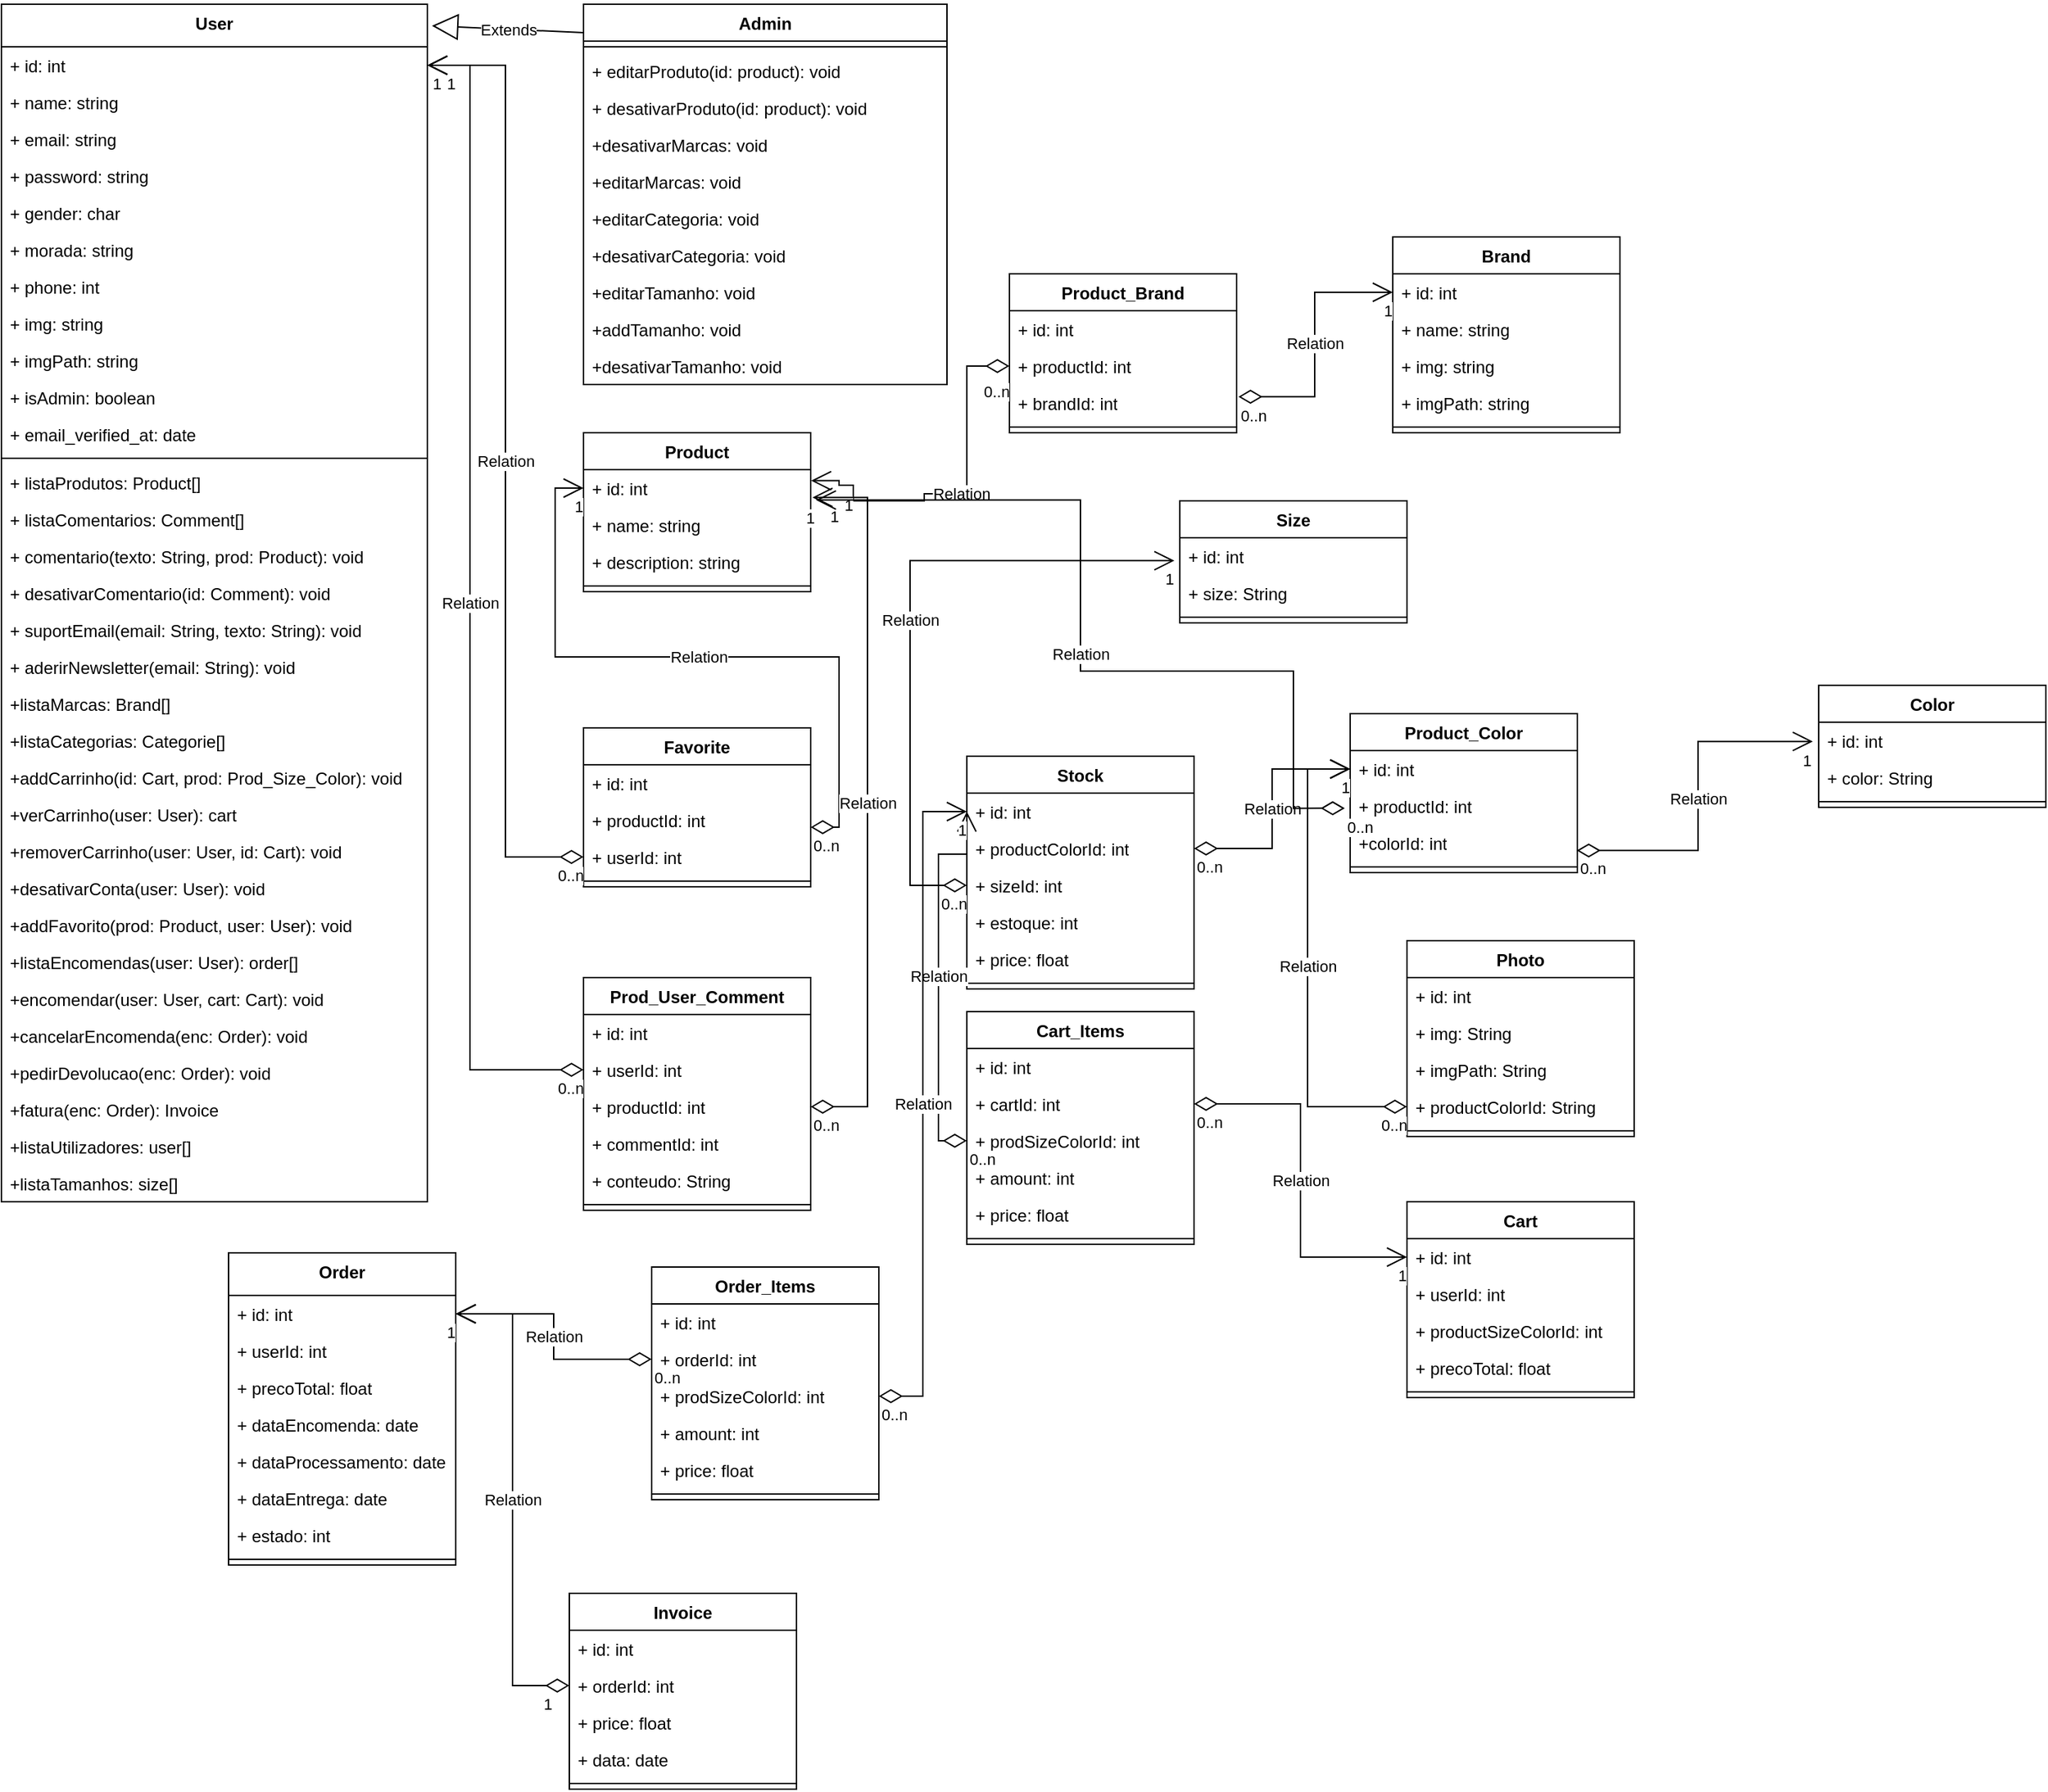 <mxfile version="22.1.5" type="device">
  <diagram name="Page-1" id="2YBvvXClWsGukQMizWep">
    <mxGraphModel dx="1434" dy="758" grid="1" gridSize="10" guides="1" tooltips="1" connect="1" arrows="1" fold="1" page="0" pageScale="1" pageWidth="850" pageHeight="1100" math="0" shadow="0">
      <root>
        <mxCell id="0" />
        <mxCell id="1" parent="0" />
        <mxCell id="WMFIQr5ze9fyxHNHQwhC-172" value="User" style="swimlane;fontStyle=1;align=center;verticalAlign=top;childLayout=stackLayout;horizontal=1;startSize=30;horizontalStack=0;resizeParent=1;resizeParentMax=0;resizeLast=0;collapsible=1;marginBottom=0;whiteSpace=wrap;html=1;" parent="1" vertex="1">
          <mxGeometry x="180" y="260" width="300" height="844" as="geometry">
            <mxRectangle x="40" y="40" width="70" height="30" as="alternateBounds" />
          </mxGeometry>
        </mxCell>
        <mxCell id="WMFIQr5ze9fyxHNHQwhC-173" value="+ id: int" style="text;strokeColor=none;fillColor=none;align=left;verticalAlign=top;spacingLeft=4;spacingRight=4;overflow=hidden;rotatable=0;points=[[0,0.5],[1,0.5]];portConstraint=eastwest;whiteSpace=wrap;html=1;" parent="WMFIQr5ze9fyxHNHQwhC-172" vertex="1">
          <mxGeometry y="30" width="300" height="26" as="geometry" />
        </mxCell>
        <mxCell id="WMFIQr5ze9fyxHNHQwhC-174" value="+ name: string" style="text;strokeColor=none;fillColor=none;align=left;verticalAlign=top;spacingLeft=4;spacingRight=4;overflow=hidden;rotatable=0;points=[[0,0.5],[1,0.5]];portConstraint=eastwest;whiteSpace=wrap;html=1;" parent="WMFIQr5ze9fyxHNHQwhC-172" vertex="1">
          <mxGeometry y="56" width="300" height="26" as="geometry" />
        </mxCell>
        <mxCell id="WMFIQr5ze9fyxHNHQwhC-175" value="+&amp;nbsp;email&lt;span style=&quot;background-color: initial;&quot;&gt;: string&lt;/span&gt;" style="text;strokeColor=none;fillColor=none;align=left;verticalAlign=top;spacingLeft=4;spacingRight=4;overflow=hidden;rotatable=0;points=[[0,0.5],[1,0.5]];portConstraint=eastwest;whiteSpace=wrap;html=1;" parent="WMFIQr5ze9fyxHNHQwhC-172" vertex="1">
          <mxGeometry y="82" width="300" height="26" as="geometry" />
        </mxCell>
        <mxCell id="WMFIQr5ze9fyxHNHQwhC-176" value="+ password: string" style="text;strokeColor=none;fillColor=none;align=left;verticalAlign=top;spacingLeft=4;spacingRight=4;overflow=hidden;rotatable=0;points=[[0,0.5],[1,0.5]];portConstraint=eastwest;whiteSpace=wrap;html=1;" parent="WMFIQr5ze9fyxHNHQwhC-172" vertex="1">
          <mxGeometry y="108" width="300" height="26" as="geometry" />
        </mxCell>
        <mxCell id="WMFIQr5ze9fyxHNHQwhC-177" value="+&amp;nbsp;gender&lt;span style=&quot;background-color: initial;&quot;&gt;: char&lt;/span&gt;" style="text;strokeColor=none;fillColor=none;align=left;verticalAlign=top;spacingLeft=4;spacingRight=4;overflow=hidden;rotatable=0;points=[[0,0.5],[1,0.5]];portConstraint=eastwest;whiteSpace=wrap;html=1;" parent="WMFIQr5ze9fyxHNHQwhC-172" vertex="1">
          <mxGeometry y="134" width="300" height="26" as="geometry" />
        </mxCell>
        <mxCell id="WMFIQr5ze9fyxHNHQwhC-178" value="+ morada: string" style="text;strokeColor=none;fillColor=none;align=left;verticalAlign=top;spacingLeft=4;spacingRight=4;overflow=hidden;rotatable=0;points=[[0,0.5],[1,0.5]];portConstraint=eastwest;whiteSpace=wrap;html=1;" parent="WMFIQr5ze9fyxHNHQwhC-172" vertex="1">
          <mxGeometry y="160" width="300" height="26" as="geometry" />
        </mxCell>
        <mxCell id="WMFIQr5ze9fyxHNHQwhC-179" value="+&amp;nbsp;phone&lt;span style=&quot;background-color: initial;&quot;&gt;: int&lt;/span&gt;" style="text;strokeColor=none;fillColor=none;align=left;verticalAlign=top;spacingLeft=4;spacingRight=4;overflow=hidden;rotatable=0;points=[[0,0.5],[1,0.5]];portConstraint=eastwest;whiteSpace=wrap;html=1;" parent="WMFIQr5ze9fyxHNHQwhC-172" vertex="1">
          <mxGeometry y="186" width="300" height="26" as="geometry" />
        </mxCell>
        <mxCell id="WMFIQr5ze9fyxHNHQwhC-180" value="+ img: string" style="text;strokeColor=none;fillColor=none;align=left;verticalAlign=top;spacingLeft=4;spacingRight=4;overflow=hidden;rotatable=0;points=[[0,0.5],[1,0.5]];portConstraint=eastwest;whiteSpace=wrap;html=1;" parent="WMFIQr5ze9fyxHNHQwhC-172" vertex="1">
          <mxGeometry y="212" width="300" height="26" as="geometry" />
        </mxCell>
        <mxCell id="WMFIQr5ze9fyxHNHQwhC-181" value="+ imgPath: string" style="text;strokeColor=none;fillColor=none;align=left;verticalAlign=top;spacingLeft=4;spacingRight=4;overflow=hidden;rotatable=0;points=[[0,0.5],[1,0.5]];portConstraint=eastwest;whiteSpace=wrap;html=1;" parent="WMFIQr5ze9fyxHNHQwhC-172" vertex="1">
          <mxGeometry y="238" width="300" height="26" as="geometry" />
        </mxCell>
        <mxCell id="WMFIQr5ze9fyxHNHQwhC-182" value="+ isAdmin: boolean" style="text;strokeColor=none;fillColor=none;align=left;verticalAlign=top;spacingLeft=4;spacingRight=4;overflow=hidden;rotatable=0;points=[[0,0.5],[1,0.5]];portConstraint=eastwest;whiteSpace=wrap;html=1;" parent="WMFIQr5ze9fyxHNHQwhC-172" vertex="1">
          <mxGeometry y="264" width="300" height="26" as="geometry" />
        </mxCell>
        <mxCell id="WMFIQr5ze9fyxHNHQwhC-183" value="+&amp;nbsp;email_verified_at&lt;span style=&quot;background-color: initial;&quot;&gt;: date&lt;/span&gt;" style="text;strokeColor=none;fillColor=none;align=left;verticalAlign=top;spacingLeft=4;spacingRight=4;overflow=hidden;rotatable=0;points=[[0,0.5],[1,0.5]];portConstraint=eastwest;whiteSpace=wrap;html=1;" parent="WMFIQr5ze9fyxHNHQwhC-172" vertex="1">
          <mxGeometry y="290" width="300" height="26" as="geometry" />
        </mxCell>
        <mxCell id="WMFIQr5ze9fyxHNHQwhC-184" value="" style="line;strokeWidth=1;fillColor=none;align=left;verticalAlign=middle;spacingTop=-1;spacingLeft=3;spacingRight=3;rotatable=0;labelPosition=right;points=[];portConstraint=eastwest;strokeColor=inherit;" parent="WMFIQr5ze9fyxHNHQwhC-172" vertex="1">
          <mxGeometry y="316" width="300" height="8" as="geometry" />
        </mxCell>
        <mxCell id="WMFIQr5ze9fyxHNHQwhC-185" value="+ listaProdutos: Product[]" style="text;strokeColor=none;fillColor=none;align=left;verticalAlign=top;spacingLeft=4;spacingRight=4;overflow=hidden;rotatable=0;points=[[0,0.5],[1,0.5]];portConstraint=eastwest;whiteSpace=wrap;html=1;" parent="WMFIQr5ze9fyxHNHQwhC-172" vertex="1">
          <mxGeometry y="324" width="300" height="26" as="geometry" />
        </mxCell>
        <mxCell id="WMFIQr5ze9fyxHNHQwhC-186" value="+ listaComentarios: Comment[]" style="text;strokeColor=none;fillColor=none;align=left;verticalAlign=top;spacingLeft=4;spacingRight=4;overflow=hidden;rotatable=0;points=[[0,0.5],[1,0.5]];portConstraint=eastwest;whiteSpace=wrap;html=1;" parent="WMFIQr5ze9fyxHNHQwhC-172" vertex="1">
          <mxGeometry y="350" width="300" height="26" as="geometry" />
        </mxCell>
        <mxCell id="WMFIQr5ze9fyxHNHQwhC-187" value="+ comentario(texto: String, prod: Product): void" style="text;strokeColor=none;fillColor=none;align=left;verticalAlign=top;spacingLeft=4;spacingRight=4;overflow=hidden;rotatable=0;points=[[0,0.5],[1,0.5]];portConstraint=eastwest;whiteSpace=wrap;html=1;" parent="WMFIQr5ze9fyxHNHQwhC-172" vertex="1">
          <mxGeometry y="376" width="300" height="26" as="geometry" />
        </mxCell>
        <mxCell id="WMFIQr5ze9fyxHNHQwhC-188" value="+ desativarComentario(id: Comment): void" style="text;strokeColor=none;fillColor=none;align=left;verticalAlign=top;spacingLeft=4;spacingRight=4;overflow=hidden;rotatable=0;points=[[0,0.5],[1,0.5]];portConstraint=eastwest;whiteSpace=wrap;html=1;" parent="WMFIQr5ze9fyxHNHQwhC-172" vertex="1">
          <mxGeometry y="402" width="300" height="26" as="geometry" />
        </mxCell>
        <mxCell id="WMFIQr5ze9fyxHNHQwhC-189" value="+ suportEmail(email: String, texto: String): void" style="text;strokeColor=none;fillColor=none;align=left;verticalAlign=top;spacingLeft=4;spacingRight=4;overflow=hidden;rotatable=0;points=[[0,0.5],[1,0.5]];portConstraint=eastwest;whiteSpace=wrap;html=1;" parent="WMFIQr5ze9fyxHNHQwhC-172" vertex="1">
          <mxGeometry y="428" width="300" height="26" as="geometry" />
        </mxCell>
        <mxCell id="WMFIQr5ze9fyxHNHQwhC-190" value="+ aderirNewsletter(email: String): void" style="text;strokeColor=none;fillColor=none;align=left;verticalAlign=top;spacingLeft=4;spacingRight=4;overflow=hidden;rotatable=0;points=[[0,0.5],[1,0.5]];portConstraint=eastwest;whiteSpace=wrap;html=1;" parent="WMFIQr5ze9fyxHNHQwhC-172" vertex="1">
          <mxGeometry y="454" width="300" height="26" as="geometry" />
        </mxCell>
        <mxCell id="WMFIQr5ze9fyxHNHQwhC-191" value="+listaMarcas: Brand[]" style="text;strokeColor=none;fillColor=none;align=left;verticalAlign=top;spacingLeft=4;spacingRight=4;overflow=hidden;rotatable=0;points=[[0,0.5],[1,0.5]];portConstraint=eastwest;whiteSpace=wrap;html=1;" parent="WMFIQr5ze9fyxHNHQwhC-172" vertex="1">
          <mxGeometry y="480" width="300" height="26" as="geometry" />
        </mxCell>
        <mxCell id="WMFIQr5ze9fyxHNHQwhC-192" value="+listaCategorias: Categorie[]" style="text;strokeColor=none;fillColor=none;align=left;verticalAlign=top;spacingLeft=4;spacingRight=4;overflow=hidden;rotatable=0;points=[[0,0.5],[1,0.5]];portConstraint=eastwest;whiteSpace=wrap;html=1;" parent="WMFIQr5ze9fyxHNHQwhC-172" vertex="1">
          <mxGeometry y="506" width="300" height="26" as="geometry" />
        </mxCell>
        <mxCell id="WMFIQr5ze9fyxHNHQwhC-193" value="+addCarrinho(id: Cart, prod: Prod_Size_Color): void" style="text;strokeColor=none;fillColor=none;align=left;verticalAlign=top;spacingLeft=4;spacingRight=4;overflow=hidden;rotatable=0;points=[[0,0.5],[1,0.5]];portConstraint=eastwest;whiteSpace=wrap;html=1;" parent="WMFIQr5ze9fyxHNHQwhC-172" vertex="1">
          <mxGeometry y="532" width="300" height="26" as="geometry" />
        </mxCell>
        <mxCell id="WMFIQr5ze9fyxHNHQwhC-194" value="+verCarrinho(user: User): cart" style="text;strokeColor=none;fillColor=none;align=left;verticalAlign=top;spacingLeft=4;spacingRight=4;overflow=hidden;rotatable=0;points=[[0,0.5],[1,0.5]];portConstraint=eastwest;whiteSpace=wrap;html=1;" parent="WMFIQr5ze9fyxHNHQwhC-172" vertex="1">
          <mxGeometry y="558" width="300" height="26" as="geometry" />
        </mxCell>
        <mxCell id="WMFIQr5ze9fyxHNHQwhC-195" value="+removerCarrinho(user: User, id: Cart): void" style="text;strokeColor=none;fillColor=none;align=left;verticalAlign=top;spacingLeft=4;spacingRight=4;overflow=hidden;rotatable=0;points=[[0,0.5],[1,0.5]];portConstraint=eastwest;whiteSpace=wrap;html=1;" parent="WMFIQr5ze9fyxHNHQwhC-172" vertex="1">
          <mxGeometry y="584" width="300" height="26" as="geometry" />
        </mxCell>
        <mxCell id="WMFIQr5ze9fyxHNHQwhC-196" value="+desativarConta(user: User): void" style="text;strokeColor=none;fillColor=none;align=left;verticalAlign=top;spacingLeft=4;spacingRight=4;overflow=hidden;rotatable=0;points=[[0,0.5],[1,0.5]];portConstraint=eastwest;whiteSpace=wrap;html=1;" parent="WMFIQr5ze9fyxHNHQwhC-172" vertex="1">
          <mxGeometry y="610" width="300" height="26" as="geometry" />
        </mxCell>
        <mxCell id="WMFIQr5ze9fyxHNHQwhC-197" value="+addFavorito(prod: Product, user: User): void" style="text;strokeColor=none;fillColor=none;align=left;verticalAlign=top;spacingLeft=4;spacingRight=4;overflow=hidden;rotatable=0;points=[[0,0.5],[1,0.5]];portConstraint=eastwest;whiteSpace=wrap;html=1;" parent="WMFIQr5ze9fyxHNHQwhC-172" vertex="1">
          <mxGeometry y="636" width="300" height="26" as="geometry" />
        </mxCell>
        <mxCell id="WMFIQr5ze9fyxHNHQwhC-198" value="+listaEncomendas(user: User): order[]" style="text;strokeColor=none;fillColor=none;align=left;verticalAlign=top;spacingLeft=4;spacingRight=4;overflow=hidden;rotatable=0;points=[[0,0.5],[1,0.5]];portConstraint=eastwest;whiteSpace=wrap;html=1;" parent="WMFIQr5ze9fyxHNHQwhC-172" vertex="1">
          <mxGeometry y="662" width="300" height="26" as="geometry" />
        </mxCell>
        <mxCell id="WMFIQr5ze9fyxHNHQwhC-199" value="+encomendar(user: User, cart: Cart): void" style="text;strokeColor=none;fillColor=none;align=left;verticalAlign=top;spacingLeft=4;spacingRight=4;overflow=hidden;rotatable=0;points=[[0,0.5],[1,0.5]];portConstraint=eastwest;whiteSpace=wrap;html=1;" parent="WMFIQr5ze9fyxHNHQwhC-172" vertex="1">
          <mxGeometry y="688" width="300" height="26" as="geometry" />
        </mxCell>
        <mxCell id="WMFIQr5ze9fyxHNHQwhC-200" value="+cancelarEncomenda(enc: Order): void" style="text;strokeColor=none;fillColor=none;align=left;verticalAlign=top;spacingLeft=4;spacingRight=4;overflow=hidden;rotatable=0;points=[[0,0.5],[1,0.5]];portConstraint=eastwest;whiteSpace=wrap;html=1;" parent="WMFIQr5ze9fyxHNHQwhC-172" vertex="1">
          <mxGeometry y="714" width="300" height="26" as="geometry" />
        </mxCell>
        <mxCell id="WMFIQr5ze9fyxHNHQwhC-201" value="+pedirDevolucao(enc: Order): void" style="text;strokeColor=none;fillColor=none;align=left;verticalAlign=top;spacingLeft=4;spacingRight=4;overflow=hidden;rotatable=0;points=[[0,0.5],[1,0.5]];portConstraint=eastwest;whiteSpace=wrap;html=1;" parent="WMFIQr5ze9fyxHNHQwhC-172" vertex="1">
          <mxGeometry y="740" width="300" height="26" as="geometry" />
        </mxCell>
        <mxCell id="WMFIQr5ze9fyxHNHQwhC-202" value="+fatura(enc: Order): Invoice" style="text;strokeColor=none;fillColor=none;align=left;verticalAlign=top;spacingLeft=4;spacingRight=4;overflow=hidden;rotatable=0;points=[[0,0.5],[1,0.5]];portConstraint=eastwest;whiteSpace=wrap;html=1;" parent="WMFIQr5ze9fyxHNHQwhC-172" vertex="1">
          <mxGeometry y="766" width="300" height="26" as="geometry" />
        </mxCell>
        <mxCell id="WMFIQr5ze9fyxHNHQwhC-203" value="+listaUtilizadores: user[]" style="text;strokeColor=none;fillColor=none;align=left;verticalAlign=top;spacingLeft=4;spacingRight=4;overflow=hidden;rotatable=0;points=[[0,0.5],[1,0.5]];portConstraint=eastwest;whiteSpace=wrap;html=1;" parent="WMFIQr5ze9fyxHNHQwhC-172" vertex="1">
          <mxGeometry y="792" width="300" height="26" as="geometry" />
        </mxCell>
        <mxCell id="WMFIQr5ze9fyxHNHQwhC-204" value="+listaTamanhos: size[]" style="text;strokeColor=none;fillColor=none;align=left;verticalAlign=top;spacingLeft=4;spacingRight=4;overflow=hidden;rotatable=0;points=[[0,0.5],[1,0.5]];portConstraint=eastwest;whiteSpace=wrap;html=1;" parent="WMFIQr5ze9fyxHNHQwhC-172" vertex="1">
          <mxGeometry y="818" width="300" height="26" as="geometry" />
        </mxCell>
        <mxCell id="WMFIQr5ze9fyxHNHQwhC-205" value="Admin" style="swimlane;fontStyle=1;align=center;verticalAlign=top;childLayout=stackLayout;horizontal=1;startSize=26;horizontalStack=0;resizeParent=1;resizeParentMax=0;resizeLast=0;collapsible=1;marginBottom=0;whiteSpace=wrap;html=1;" parent="1" vertex="1">
          <mxGeometry x="590" y="260" width="256" height="268" as="geometry" />
        </mxCell>
        <mxCell id="WMFIQr5ze9fyxHNHQwhC-206" value="Extends" style="endArrow=block;endSize=16;endFill=0;html=1;rounded=0;entryX=1.011;entryY=0.018;entryDx=0;entryDy=0;entryPerimeter=0;" parent="WMFIQr5ze9fyxHNHQwhC-205" target="WMFIQr5ze9fyxHNHQwhC-172" edge="1">
          <mxGeometry width="160" relative="1" as="geometry">
            <mxPoint y="20" as="sourcePoint" />
            <mxPoint x="160" y="20" as="targetPoint" />
          </mxGeometry>
        </mxCell>
        <mxCell id="WMFIQr5ze9fyxHNHQwhC-207" value="" style="line;strokeWidth=1;fillColor=none;align=left;verticalAlign=middle;spacingTop=-1;spacingLeft=3;spacingRight=3;rotatable=0;labelPosition=right;points=[];portConstraint=eastwest;strokeColor=inherit;" parent="WMFIQr5ze9fyxHNHQwhC-205" vertex="1">
          <mxGeometry y="26" width="256" height="8" as="geometry" />
        </mxCell>
        <mxCell id="WMFIQr5ze9fyxHNHQwhC-208" value="+ editarProduto(id: product): void" style="text;strokeColor=none;fillColor=none;align=left;verticalAlign=top;spacingLeft=4;spacingRight=4;overflow=hidden;rotatable=0;points=[[0,0.5],[1,0.5]];portConstraint=eastwest;whiteSpace=wrap;html=1;" parent="WMFIQr5ze9fyxHNHQwhC-205" vertex="1">
          <mxGeometry y="34" width="256" height="26" as="geometry" />
        </mxCell>
        <mxCell id="WMFIQr5ze9fyxHNHQwhC-209" value="+ desativarProduto(id: product): void" style="text;strokeColor=none;fillColor=none;align=left;verticalAlign=top;spacingLeft=4;spacingRight=4;overflow=hidden;rotatable=0;points=[[0,0.5],[1,0.5]];portConstraint=eastwest;whiteSpace=wrap;html=1;" parent="WMFIQr5ze9fyxHNHQwhC-205" vertex="1">
          <mxGeometry y="60" width="256" height="26" as="geometry" />
        </mxCell>
        <mxCell id="WMFIQr5ze9fyxHNHQwhC-210" value="+desativarMarcas: void" style="text;strokeColor=none;fillColor=none;align=left;verticalAlign=top;spacingLeft=4;spacingRight=4;overflow=hidden;rotatable=0;points=[[0,0.5],[1,0.5]];portConstraint=eastwest;whiteSpace=wrap;html=1;" parent="WMFIQr5ze9fyxHNHQwhC-205" vertex="1">
          <mxGeometry y="86" width="256" height="26" as="geometry" />
        </mxCell>
        <mxCell id="WMFIQr5ze9fyxHNHQwhC-211" value="+editarMarcas: void" style="text;strokeColor=none;fillColor=none;align=left;verticalAlign=top;spacingLeft=4;spacingRight=4;overflow=hidden;rotatable=0;points=[[0,0.5],[1,0.5]];portConstraint=eastwest;whiteSpace=wrap;html=1;" parent="WMFIQr5ze9fyxHNHQwhC-205" vertex="1">
          <mxGeometry y="112" width="256" height="26" as="geometry" />
        </mxCell>
        <mxCell id="WMFIQr5ze9fyxHNHQwhC-212" value="+editarCategoria: void" style="text;strokeColor=none;fillColor=none;align=left;verticalAlign=top;spacingLeft=4;spacingRight=4;overflow=hidden;rotatable=0;points=[[0,0.5],[1,0.5]];portConstraint=eastwest;whiteSpace=wrap;html=1;" parent="WMFIQr5ze9fyxHNHQwhC-205" vertex="1">
          <mxGeometry y="138" width="256" height="26" as="geometry" />
        </mxCell>
        <mxCell id="WMFIQr5ze9fyxHNHQwhC-213" value="+desativarCategoria: void" style="text;strokeColor=none;fillColor=none;align=left;verticalAlign=top;spacingLeft=4;spacingRight=4;overflow=hidden;rotatable=0;points=[[0,0.5],[1,0.5]];portConstraint=eastwest;whiteSpace=wrap;html=1;" parent="WMFIQr5ze9fyxHNHQwhC-205" vertex="1">
          <mxGeometry y="164" width="256" height="26" as="geometry" />
        </mxCell>
        <mxCell id="WMFIQr5ze9fyxHNHQwhC-214" value="+editarTamanho: void" style="text;strokeColor=none;fillColor=none;align=left;verticalAlign=top;spacingLeft=4;spacingRight=4;overflow=hidden;rotatable=0;points=[[0,0.5],[1,0.5]];portConstraint=eastwest;whiteSpace=wrap;html=1;" parent="WMFIQr5ze9fyxHNHQwhC-205" vertex="1">
          <mxGeometry y="190" width="256" height="26" as="geometry" />
        </mxCell>
        <mxCell id="WMFIQr5ze9fyxHNHQwhC-215" value="+addTamanho: void" style="text;strokeColor=none;fillColor=none;align=left;verticalAlign=top;spacingLeft=4;spacingRight=4;overflow=hidden;rotatable=0;points=[[0,0.5],[1,0.5]];portConstraint=eastwest;whiteSpace=wrap;html=1;" parent="WMFIQr5ze9fyxHNHQwhC-205" vertex="1">
          <mxGeometry y="216" width="256" height="26" as="geometry" />
        </mxCell>
        <mxCell id="WMFIQr5ze9fyxHNHQwhC-216" value="+desativarTamanho: void" style="text;strokeColor=none;fillColor=none;align=left;verticalAlign=top;spacingLeft=4;spacingRight=4;overflow=hidden;rotatable=0;points=[[0,0.5],[1,0.5]];portConstraint=eastwest;whiteSpace=wrap;html=1;" parent="WMFIQr5ze9fyxHNHQwhC-205" vertex="1">
          <mxGeometry y="242" width="256" height="26" as="geometry" />
        </mxCell>
        <mxCell id="WMFIQr5ze9fyxHNHQwhC-217" value="Product" style="swimlane;fontStyle=1;align=center;verticalAlign=top;childLayout=stackLayout;horizontal=1;startSize=26;horizontalStack=0;resizeParent=1;resizeParentMax=0;resizeLast=0;collapsible=1;marginBottom=0;whiteSpace=wrap;html=1;" parent="1" vertex="1">
          <mxGeometry x="590" y="562" width="160" height="112" as="geometry">
            <mxRectangle x="462" y="320" width="90" height="30" as="alternateBounds" />
          </mxGeometry>
        </mxCell>
        <mxCell id="WMFIQr5ze9fyxHNHQwhC-218" value="+ id: int" style="text;strokeColor=none;fillColor=none;align=left;verticalAlign=top;spacingLeft=4;spacingRight=4;overflow=hidden;rotatable=0;points=[[0,0.5],[1,0.5]];portConstraint=eastwest;whiteSpace=wrap;html=1;" parent="WMFIQr5ze9fyxHNHQwhC-217" vertex="1">
          <mxGeometry y="26" width="160" height="26" as="geometry" />
        </mxCell>
        <mxCell id="WMFIQr5ze9fyxHNHQwhC-219" value="+ name: string" style="text;strokeColor=none;fillColor=none;align=left;verticalAlign=top;spacingLeft=4;spacingRight=4;overflow=hidden;rotatable=0;points=[[0,0.5],[1,0.5]];portConstraint=eastwest;whiteSpace=wrap;html=1;" parent="WMFIQr5ze9fyxHNHQwhC-217" vertex="1">
          <mxGeometry y="52" width="160" height="26" as="geometry" />
        </mxCell>
        <mxCell id="WMFIQr5ze9fyxHNHQwhC-221" value="+ description: string" style="text;strokeColor=none;fillColor=none;align=left;verticalAlign=top;spacingLeft=4;spacingRight=4;overflow=hidden;rotatable=0;points=[[0,0.5],[1,0.5]];portConstraint=eastwest;whiteSpace=wrap;html=1;" parent="WMFIQr5ze9fyxHNHQwhC-217" vertex="1">
          <mxGeometry y="78" width="160" height="26" as="geometry" />
        </mxCell>
        <mxCell id="WMFIQr5ze9fyxHNHQwhC-222" value="" style="line;strokeWidth=1;fillColor=none;align=left;verticalAlign=middle;spacingTop=-1;spacingLeft=3;spacingRight=3;rotatable=0;labelPosition=right;points=[];portConstraint=eastwest;strokeColor=inherit;" parent="WMFIQr5ze9fyxHNHQwhC-217" vertex="1">
          <mxGeometry y="104" width="160" height="8" as="geometry" />
        </mxCell>
        <mxCell id="WMFIQr5ze9fyxHNHQwhC-223" value="Brand" style="swimlane;fontStyle=1;align=center;verticalAlign=top;childLayout=stackLayout;horizontal=1;startSize=26;horizontalStack=0;resizeParent=1;resizeParentMax=0;resizeLast=0;collapsible=1;marginBottom=0;whiteSpace=wrap;html=1;" parent="1" vertex="1">
          <mxGeometry x="1160" y="424" width="160" height="138" as="geometry" />
        </mxCell>
        <mxCell id="WMFIQr5ze9fyxHNHQwhC-224" value="+ id: int" style="text;strokeColor=none;fillColor=none;align=left;verticalAlign=top;spacingLeft=4;spacingRight=4;overflow=hidden;rotatable=0;points=[[0,0.5],[1,0.5]];portConstraint=eastwest;whiteSpace=wrap;html=1;" parent="WMFIQr5ze9fyxHNHQwhC-223" vertex="1">
          <mxGeometry y="26" width="160" height="26" as="geometry" />
        </mxCell>
        <mxCell id="WMFIQr5ze9fyxHNHQwhC-225" value="+ name: string" style="text;strokeColor=none;fillColor=none;align=left;verticalAlign=top;spacingLeft=4;spacingRight=4;overflow=hidden;rotatable=0;points=[[0,0.5],[1,0.5]];portConstraint=eastwest;whiteSpace=wrap;html=1;" parent="WMFIQr5ze9fyxHNHQwhC-223" vertex="1">
          <mxGeometry y="52" width="160" height="26" as="geometry" />
        </mxCell>
        <mxCell id="WMFIQr5ze9fyxHNHQwhC-226" value="+ img: string" style="text;strokeColor=none;fillColor=none;align=left;verticalAlign=top;spacingLeft=4;spacingRight=4;overflow=hidden;rotatable=0;points=[[0,0.5],[1,0.5]];portConstraint=eastwest;whiteSpace=wrap;html=1;" parent="WMFIQr5ze9fyxHNHQwhC-223" vertex="1">
          <mxGeometry y="78" width="160" height="26" as="geometry" />
        </mxCell>
        <mxCell id="WMFIQr5ze9fyxHNHQwhC-227" value="+ imgPath: string" style="text;strokeColor=none;fillColor=none;align=left;verticalAlign=top;spacingLeft=4;spacingRight=4;overflow=hidden;rotatable=0;points=[[0,0.5],[1,0.5]];portConstraint=eastwest;whiteSpace=wrap;html=1;" parent="WMFIQr5ze9fyxHNHQwhC-223" vertex="1">
          <mxGeometry y="104" width="160" height="26" as="geometry" />
        </mxCell>
        <mxCell id="WMFIQr5ze9fyxHNHQwhC-228" value="" style="line;strokeWidth=1;fillColor=none;align=left;verticalAlign=middle;spacingTop=-1;spacingLeft=3;spacingRight=3;rotatable=0;labelPosition=right;points=[];portConstraint=eastwest;strokeColor=inherit;" parent="WMFIQr5ze9fyxHNHQwhC-223" vertex="1">
          <mxGeometry y="130" width="160" height="8" as="geometry" />
        </mxCell>
        <mxCell id="WMFIQr5ze9fyxHNHQwhC-229" value="Product_Brand" style="swimlane;fontStyle=1;align=center;verticalAlign=top;childLayout=stackLayout;horizontal=1;startSize=26;horizontalStack=0;resizeParent=1;resizeParentMax=0;resizeLast=0;collapsible=1;marginBottom=0;whiteSpace=wrap;html=1;" parent="1" vertex="1">
          <mxGeometry x="890" y="450" width="160" height="112" as="geometry" />
        </mxCell>
        <mxCell id="WMFIQr5ze9fyxHNHQwhC-230" value="+ id: int" style="text;strokeColor=none;fillColor=none;align=left;verticalAlign=top;spacingLeft=4;spacingRight=4;overflow=hidden;rotatable=0;points=[[0,0.5],[1,0.5]];portConstraint=eastwest;whiteSpace=wrap;html=1;" parent="WMFIQr5ze9fyxHNHQwhC-229" vertex="1">
          <mxGeometry y="26" width="160" height="26" as="geometry" />
        </mxCell>
        <mxCell id="WMFIQr5ze9fyxHNHQwhC-231" value="+ productId: int" style="text;strokeColor=none;fillColor=none;align=left;verticalAlign=top;spacingLeft=4;spacingRight=4;overflow=hidden;rotatable=0;points=[[0,0.5],[1,0.5]];portConstraint=eastwest;whiteSpace=wrap;html=1;" parent="WMFIQr5ze9fyxHNHQwhC-229" vertex="1">
          <mxGeometry y="52" width="160" height="26" as="geometry" />
        </mxCell>
        <mxCell id="WMFIQr5ze9fyxHNHQwhC-232" value="+ brandId: int" style="text;strokeColor=none;fillColor=none;align=left;verticalAlign=top;spacingLeft=4;spacingRight=4;overflow=hidden;rotatable=0;points=[[0,0.5],[1,0.5]];portConstraint=eastwest;whiteSpace=wrap;html=1;" parent="WMFIQr5ze9fyxHNHQwhC-229" vertex="1">
          <mxGeometry y="78" width="160" height="26" as="geometry" />
        </mxCell>
        <mxCell id="WMFIQr5ze9fyxHNHQwhC-233" value="" style="line;strokeWidth=1;fillColor=none;align=left;verticalAlign=middle;spacingTop=-1;spacingLeft=3;spacingRight=3;rotatable=0;labelPosition=right;points=[];portConstraint=eastwest;strokeColor=inherit;" parent="WMFIQr5ze9fyxHNHQwhC-229" vertex="1">
          <mxGeometry y="104" width="160" height="8" as="geometry" />
        </mxCell>
        <mxCell id="WMFIQr5ze9fyxHNHQwhC-234" value="Relation" style="endArrow=open;html=1;endSize=12;startArrow=diamondThin;startSize=14;startFill=0;edgeStyle=orthogonalEdgeStyle;rounded=0;entryX=1.002;entryY=0.299;entryDx=0;entryDy=0;entryPerimeter=0;exitX=0;exitY=0.5;exitDx=0;exitDy=0;" parent="1" source="WMFIQr5ze9fyxHNHQwhC-231" target="WMFIQr5ze9fyxHNHQwhC-218" edge="1">
          <mxGeometry relative="1" as="geometry">
            <mxPoint x="860" y="515" as="sourcePoint" />
            <mxPoint x="980" y="610" as="targetPoint" />
            <Array as="points">
              <mxPoint x="860" y="515" />
              <mxPoint x="860" y="605" />
              <mxPoint x="830" y="605" />
              <mxPoint x="830" y="610" />
              <mxPoint x="780" y="610" />
              <mxPoint x="780" y="599" />
              <mxPoint x="770" y="599" />
              <mxPoint x="770" y="596" />
            </Array>
          </mxGeometry>
        </mxCell>
        <mxCell id="WMFIQr5ze9fyxHNHQwhC-235" value="0..n" style="edgeLabel;resizable=0;html=1;align=left;verticalAlign=top;" parent="WMFIQr5ze9fyxHNHQwhC-234" connectable="0" vertex="1">
          <mxGeometry x="-1" relative="1" as="geometry">
            <mxPoint x="-20" y="5" as="offset" />
          </mxGeometry>
        </mxCell>
        <mxCell id="WMFIQr5ze9fyxHNHQwhC-236" value="1" style="edgeLabel;resizable=0;html=1;align=right;verticalAlign=top;" parent="WMFIQr5ze9fyxHNHQwhC-234" connectable="0" vertex="1">
          <mxGeometry x="1" relative="1" as="geometry">
            <mxPoint x="30" y="4" as="offset" />
          </mxGeometry>
        </mxCell>
        <mxCell id="WMFIQr5ze9fyxHNHQwhC-237" value="Relation" style="endArrow=open;html=1;endSize=12;startArrow=diamondThin;startSize=14;startFill=0;edgeStyle=orthogonalEdgeStyle;rounded=0;entryX=0;entryY=0.5;entryDx=0;entryDy=0;exitX=1.008;exitY=0.332;exitDx=0;exitDy=0;exitPerimeter=0;" parent="1" source="WMFIQr5ze9fyxHNHQwhC-232" target="WMFIQr5ze9fyxHNHQwhC-224" edge="1">
          <mxGeometry relative="1" as="geometry">
            <mxPoint x="970" y="630" as="sourcePoint" />
            <mxPoint x="1130" y="630" as="targetPoint" />
          </mxGeometry>
        </mxCell>
        <mxCell id="WMFIQr5ze9fyxHNHQwhC-238" value="0..n" style="edgeLabel;resizable=0;html=1;align=left;verticalAlign=top;" parent="WMFIQr5ze9fyxHNHQwhC-237" connectable="0" vertex="1">
          <mxGeometry x="-1" relative="1" as="geometry" />
        </mxCell>
        <mxCell id="WMFIQr5ze9fyxHNHQwhC-239" value="1" style="edgeLabel;resizable=0;html=1;align=right;verticalAlign=top;" parent="WMFIQr5ze9fyxHNHQwhC-237" connectable="0" vertex="1">
          <mxGeometry x="1" relative="1" as="geometry" />
        </mxCell>
        <mxCell id="WMFIQr5ze9fyxHNHQwhC-240" value="Size" style="swimlane;fontStyle=1;align=center;verticalAlign=top;childLayout=stackLayout;horizontal=1;startSize=26;horizontalStack=0;resizeParent=1;resizeParentMax=0;resizeLast=0;collapsible=1;marginBottom=0;whiteSpace=wrap;html=1;" parent="1" vertex="1">
          <mxGeometry x="1010" y="610" width="160" height="86" as="geometry" />
        </mxCell>
        <mxCell id="WMFIQr5ze9fyxHNHQwhC-241" value="+ id: int" style="text;strokeColor=none;fillColor=none;align=left;verticalAlign=top;spacingLeft=4;spacingRight=4;overflow=hidden;rotatable=0;points=[[0,0.5],[1,0.5]];portConstraint=eastwest;whiteSpace=wrap;html=1;" parent="WMFIQr5ze9fyxHNHQwhC-240" vertex="1">
          <mxGeometry y="26" width="160" height="26" as="geometry" />
        </mxCell>
        <mxCell id="WMFIQr5ze9fyxHNHQwhC-242" value="+ size: String" style="text;strokeColor=none;fillColor=none;align=left;verticalAlign=top;spacingLeft=4;spacingRight=4;overflow=hidden;rotatable=0;points=[[0,0.5],[1,0.5]];portConstraint=eastwest;whiteSpace=wrap;html=1;" parent="WMFIQr5ze9fyxHNHQwhC-240" vertex="1">
          <mxGeometry y="52" width="160" height="26" as="geometry" />
        </mxCell>
        <mxCell id="WMFIQr5ze9fyxHNHQwhC-243" value="" style="line;strokeWidth=1;fillColor=none;align=left;verticalAlign=middle;spacingTop=-1;spacingLeft=3;spacingRight=3;rotatable=0;labelPosition=right;points=[];portConstraint=eastwest;strokeColor=inherit;" parent="WMFIQr5ze9fyxHNHQwhC-240" vertex="1">
          <mxGeometry y="78" width="160" height="8" as="geometry" />
        </mxCell>
        <mxCell id="WMFIQr5ze9fyxHNHQwhC-252" value="Color" style="swimlane;fontStyle=1;align=center;verticalAlign=top;childLayout=stackLayout;horizontal=1;startSize=26;horizontalStack=0;resizeParent=1;resizeParentMax=0;resizeLast=0;collapsible=1;marginBottom=0;whiteSpace=wrap;html=1;" parent="1" vertex="1">
          <mxGeometry x="1460" y="740" width="160" height="86" as="geometry" />
        </mxCell>
        <mxCell id="WMFIQr5ze9fyxHNHQwhC-253" value="+ id: int" style="text;strokeColor=none;fillColor=none;align=left;verticalAlign=top;spacingLeft=4;spacingRight=4;overflow=hidden;rotatable=0;points=[[0,0.5],[1,0.5]];portConstraint=eastwest;whiteSpace=wrap;html=1;" parent="WMFIQr5ze9fyxHNHQwhC-252" vertex="1">
          <mxGeometry y="26" width="160" height="26" as="geometry" />
        </mxCell>
        <mxCell id="WMFIQr5ze9fyxHNHQwhC-254" value="+ color: String" style="text;strokeColor=none;fillColor=none;align=left;verticalAlign=top;spacingLeft=4;spacingRight=4;overflow=hidden;rotatable=0;points=[[0,0.5],[1,0.5]];portConstraint=eastwest;whiteSpace=wrap;html=1;" parent="WMFIQr5ze9fyxHNHQwhC-252" vertex="1">
          <mxGeometry y="52" width="160" height="26" as="geometry" />
        </mxCell>
        <mxCell id="WMFIQr5ze9fyxHNHQwhC-255" value="" style="line;strokeWidth=1;fillColor=none;align=left;verticalAlign=middle;spacingTop=-1;spacingLeft=3;spacingRight=3;rotatable=0;labelPosition=right;points=[];portConstraint=eastwest;strokeColor=inherit;" parent="WMFIQr5ze9fyxHNHQwhC-252" vertex="1">
          <mxGeometry y="78" width="160" height="8" as="geometry" />
        </mxCell>
        <mxCell id="WMFIQr5ze9fyxHNHQwhC-256" value="Product_Color" style="swimlane;fontStyle=1;align=center;verticalAlign=top;childLayout=stackLayout;horizontal=1;startSize=26;horizontalStack=0;resizeParent=1;resizeParentMax=0;resizeLast=0;collapsible=1;marginBottom=0;whiteSpace=wrap;html=1;" parent="1" vertex="1">
          <mxGeometry x="1130" y="760" width="160" height="112" as="geometry" />
        </mxCell>
        <mxCell id="WMFIQr5ze9fyxHNHQwhC-257" value="+ id: int" style="text;strokeColor=none;fillColor=none;align=left;verticalAlign=top;spacingLeft=4;spacingRight=4;overflow=hidden;rotatable=0;points=[[0,0.5],[1,0.5]];portConstraint=eastwest;whiteSpace=wrap;html=1;" parent="WMFIQr5ze9fyxHNHQwhC-256" vertex="1">
          <mxGeometry y="26" width="160" height="26" as="geometry" />
        </mxCell>
        <mxCell id="WMFIQr5ze9fyxHNHQwhC-258" value="+ productId: int" style="text;strokeColor=none;fillColor=none;align=left;verticalAlign=top;spacingLeft=4;spacingRight=4;overflow=hidden;rotatable=0;points=[[0,0.5],[1,0.5]];portConstraint=eastwest;whiteSpace=wrap;html=1;" parent="WMFIQr5ze9fyxHNHQwhC-256" vertex="1">
          <mxGeometry y="52" width="160" height="26" as="geometry" />
        </mxCell>
        <mxCell id="WMFIQr5ze9fyxHNHQwhC-259" value="+colorId: int" style="text;strokeColor=none;fillColor=none;align=left;verticalAlign=top;spacingLeft=4;spacingRight=4;overflow=hidden;rotatable=0;points=[[0,0.5],[1,0.5]];portConstraint=eastwest;whiteSpace=wrap;html=1;" parent="WMFIQr5ze9fyxHNHQwhC-256" vertex="1">
          <mxGeometry y="78" width="160" height="26" as="geometry" />
        </mxCell>
        <mxCell id="WMFIQr5ze9fyxHNHQwhC-260" value="" style="line;strokeWidth=1;fillColor=none;align=left;verticalAlign=middle;spacingTop=-1;spacingLeft=3;spacingRight=3;rotatable=0;labelPosition=right;points=[];portConstraint=eastwest;strokeColor=inherit;" parent="WMFIQr5ze9fyxHNHQwhC-256" vertex="1">
          <mxGeometry y="104" width="160" height="8" as="geometry" />
        </mxCell>
        <mxCell id="WMFIQr5ze9fyxHNHQwhC-261" value="Relation" style="endArrow=open;html=1;endSize=12;startArrow=diamondThin;startSize=14;startFill=0;edgeStyle=orthogonalEdgeStyle;rounded=0;entryX=-0.026;entryY=0.522;entryDx=0;entryDy=0;entryPerimeter=0;exitX=0.997;exitY=0.709;exitDx=0;exitDy=0;exitPerimeter=0;" parent="1" source="WMFIQr5ze9fyxHNHQwhC-259" target="WMFIQr5ze9fyxHNHQwhC-253" edge="1">
          <mxGeometry relative="1" as="geometry">
            <mxPoint x="990" y="860" as="sourcePoint" />
            <mxPoint x="1150" y="860" as="targetPoint" />
          </mxGeometry>
        </mxCell>
        <mxCell id="WMFIQr5ze9fyxHNHQwhC-262" value="0..n" style="edgeLabel;resizable=0;html=1;align=left;verticalAlign=top;" parent="WMFIQr5ze9fyxHNHQwhC-261" connectable="0" vertex="1">
          <mxGeometry x="-1" relative="1" as="geometry" />
        </mxCell>
        <mxCell id="WMFIQr5ze9fyxHNHQwhC-263" value="1" style="edgeLabel;resizable=0;html=1;align=right;verticalAlign=top;" parent="WMFIQr5ze9fyxHNHQwhC-261" connectable="0" vertex="1">
          <mxGeometry x="1" relative="1" as="geometry" />
        </mxCell>
        <mxCell id="WMFIQr5ze9fyxHNHQwhC-264" value="Photo" style="swimlane;fontStyle=1;align=center;verticalAlign=top;childLayout=stackLayout;horizontal=1;startSize=26;horizontalStack=0;resizeParent=1;resizeParentMax=0;resizeLast=0;collapsible=1;marginBottom=0;whiteSpace=wrap;html=1;" parent="1" vertex="1">
          <mxGeometry x="1170" y="920" width="160" height="138" as="geometry" />
        </mxCell>
        <mxCell id="WMFIQr5ze9fyxHNHQwhC-265" value="+ id: int" style="text;strokeColor=none;fillColor=none;align=left;verticalAlign=top;spacingLeft=4;spacingRight=4;overflow=hidden;rotatable=0;points=[[0,0.5],[1,0.5]];portConstraint=eastwest;whiteSpace=wrap;html=1;" parent="WMFIQr5ze9fyxHNHQwhC-264" vertex="1">
          <mxGeometry y="26" width="160" height="26" as="geometry" />
        </mxCell>
        <mxCell id="WMFIQr5ze9fyxHNHQwhC-266" value="+ img: String" style="text;strokeColor=none;fillColor=none;align=left;verticalAlign=top;spacingLeft=4;spacingRight=4;overflow=hidden;rotatable=0;points=[[0,0.5],[1,0.5]];portConstraint=eastwest;whiteSpace=wrap;html=1;" parent="WMFIQr5ze9fyxHNHQwhC-264" vertex="1">
          <mxGeometry y="52" width="160" height="26" as="geometry" />
        </mxCell>
        <mxCell id="WMFIQr5ze9fyxHNHQwhC-267" value="+ imgPath: String" style="text;strokeColor=none;fillColor=none;align=left;verticalAlign=top;spacingLeft=4;spacingRight=4;overflow=hidden;rotatable=0;points=[[0,0.5],[1,0.5]];portConstraint=eastwest;whiteSpace=wrap;html=1;" parent="WMFIQr5ze9fyxHNHQwhC-264" vertex="1">
          <mxGeometry y="78" width="160" height="26" as="geometry" />
        </mxCell>
        <mxCell id="zJe_oeFxePAbELLh6QMo-4" value="+ productColorId: String" style="text;strokeColor=none;fillColor=none;align=left;verticalAlign=top;spacingLeft=4;spacingRight=4;overflow=hidden;rotatable=0;points=[[0,0.5],[1,0.5]];portConstraint=eastwest;whiteSpace=wrap;html=1;" parent="WMFIQr5ze9fyxHNHQwhC-264" vertex="1">
          <mxGeometry y="104" width="160" height="26" as="geometry" />
        </mxCell>
        <mxCell id="WMFIQr5ze9fyxHNHQwhC-268" value="" style="line;strokeWidth=1;fillColor=none;align=left;verticalAlign=middle;spacingTop=-1;spacingLeft=3;spacingRight=3;rotatable=0;labelPosition=right;points=[];portConstraint=eastwest;strokeColor=inherit;" parent="WMFIQr5ze9fyxHNHQwhC-264" vertex="1">
          <mxGeometry y="130" width="160" height="8" as="geometry" />
        </mxCell>
        <mxCell id="WMFIQr5ze9fyxHNHQwhC-280" value="Favorite" style="swimlane;fontStyle=1;align=center;verticalAlign=top;childLayout=stackLayout;horizontal=1;startSize=26;horizontalStack=0;resizeParent=1;resizeParentMax=0;resizeLast=0;collapsible=1;marginBottom=0;whiteSpace=wrap;html=1;" parent="1" vertex="1">
          <mxGeometry x="590" y="770" width="160" height="112" as="geometry" />
        </mxCell>
        <mxCell id="WMFIQr5ze9fyxHNHQwhC-281" value="+ id: int" style="text;strokeColor=none;fillColor=none;align=left;verticalAlign=top;spacingLeft=4;spacingRight=4;overflow=hidden;rotatable=0;points=[[0,0.5],[1,0.5]];portConstraint=eastwest;whiteSpace=wrap;html=1;" parent="WMFIQr5ze9fyxHNHQwhC-280" vertex="1">
          <mxGeometry y="26" width="160" height="26" as="geometry" />
        </mxCell>
        <mxCell id="WMFIQr5ze9fyxHNHQwhC-282" value="+ productId: int" style="text;strokeColor=none;fillColor=none;align=left;verticalAlign=top;spacingLeft=4;spacingRight=4;overflow=hidden;rotatable=0;points=[[0,0.5],[1,0.5]];portConstraint=eastwest;whiteSpace=wrap;html=1;" parent="WMFIQr5ze9fyxHNHQwhC-280" vertex="1">
          <mxGeometry y="52" width="160" height="26" as="geometry" />
        </mxCell>
        <mxCell id="WMFIQr5ze9fyxHNHQwhC-283" value="+ userId: int" style="text;strokeColor=none;fillColor=none;align=left;verticalAlign=top;spacingLeft=4;spacingRight=4;overflow=hidden;rotatable=0;points=[[0,0.5],[1,0.5]];portConstraint=eastwest;whiteSpace=wrap;html=1;" parent="WMFIQr5ze9fyxHNHQwhC-280" vertex="1">
          <mxGeometry y="78" width="160" height="26" as="geometry" />
        </mxCell>
        <mxCell id="WMFIQr5ze9fyxHNHQwhC-284" value="" style="line;strokeWidth=1;fillColor=none;align=left;verticalAlign=middle;spacingTop=-1;spacingLeft=3;spacingRight=3;rotatable=0;labelPosition=right;points=[];portConstraint=eastwest;strokeColor=inherit;" parent="WMFIQr5ze9fyxHNHQwhC-280" vertex="1">
          <mxGeometry y="104" width="160" height="8" as="geometry" />
        </mxCell>
        <mxCell id="WMFIQr5ze9fyxHNHQwhC-285" value="Relation" style="endArrow=open;html=1;endSize=12;startArrow=diamondThin;startSize=14;startFill=0;edgeStyle=orthogonalEdgeStyle;rounded=0;entryX=0;entryY=0.5;entryDx=0;entryDy=0;" parent="1" target="WMFIQr5ze9fyxHNHQwhC-218" edge="1">
          <mxGeometry relative="1" as="geometry">
            <mxPoint x="750" y="840" as="sourcePoint" />
            <mxPoint x="550" y="630" as="targetPoint" />
            <Array as="points">
              <mxPoint x="770" y="840" />
              <mxPoint x="770" y="720" />
              <mxPoint x="570" y="720" />
              <mxPoint x="570" y="601" />
            </Array>
          </mxGeometry>
        </mxCell>
        <mxCell id="WMFIQr5ze9fyxHNHQwhC-286" value="0..n" style="edgeLabel;resizable=0;html=1;align=left;verticalAlign=top;" parent="WMFIQr5ze9fyxHNHQwhC-285" connectable="0" vertex="1">
          <mxGeometry x="-1" relative="1" as="geometry" />
        </mxCell>
        <mxCell id="WMFIQr5ze9fyxHNHQwhC-287" value="1" style="edgeLabel;resizable=0;html=1;align=right;verticalAlign=top;" parent="WMFIQr5ze9fyxHNHQwhC-285" connectable="0" vertex="1">
          <mxGeometry x="1" relative="1" as="geometry" />
        </mxCell>
        <mxCell id="WMFIQr5ze9fyxHNHQwhC-288" value="Relation" style="endArrow=open;html=1;endSize=12;startArrow=diamondThin;startSize=14;startFill=0;edgeStyle=orthogonalEdgeStyle;rounded=0;exitX=0;exitY=0.5;exitDx=0;exitDy=0;entryX=1;entryY=0.5;entryDx=0;entryDy=0;" parent="1" source="WMFIQr5ze9fyxHNHQwhC-283" target="WMFIQr5ze9fyxHNHQwhC-173" edge="1">
          <mxGeometry relative="1" as="geometry">
            <mxPoint x="520" y="750" as="sourcePoint" />
            <mxPoint x="680" y="750" as="targetPoint" />
          </mxGeometry>
        </mxCell>
        <mxCell id="WMFIQr5ze9fyxHNHQwhC-289" value="0..n" style="edgeLabel;resizable=0;html=1;align=left;verticalAlign=top;" parent="WMFIQr5ze9fyxHNHQwhC-288" connectable="0" vertex="1">
          <mxGeometry x="-1" relative="1" as="geometry">
            <mxPoint x="-20" as="offset" />
          </mxGeometry>
        </mxCell>
        <mxCell id="WMFIQr5ze9fyxHNHQwhC-290" value="1" style="edgeLabel;resizable=0;html=1;align=right;verticalAlign=top;" parent="WMFIQr5ze9fyxHNHQwhC-288" connectable="0" vertex="1">
          <mxGeometry x="1" relative="1" as="geometry">
            <mxPoint x="20" as="offset" />
          </mxGeometry>
        </mxCell>
        <mxCell id="WMFIQr5ze9fyxHNHQwhC-291" value="Prod_User_Comment" style="swimlane;fontStyle=1;align=center;verticalAlign=top;childLayout=stackLayout;horizontal=1;startSize=26;horizontalStack=0;resizeParent=1;resizeParentMax=0;resizeLast=0;collapsible=1;marginBottom=0;whiteSpace=wrap;html=1;" parent="1" vertex="1">
          <mxGeometry x="590" y="946" width="160" height="164" as="geometry" />
        </mxCell>
        <mxCell id="WMFIQr5ze9fyxHNHQwhC-292" value="+ id: int" style="text;strokeColor=none;fillColor=none;align=left;verticalAlign=top;spacingLeft=4;spacingRight=4;overflow=hidden;rotatable=0;points=[[0,0.5],[1,0.5]];portConstraint=eastwest;whiteSpace=wrap;html=1;" parent="WMFIQr5ze9fyxHNHQwhC-291" vertex="1">
          <mxGeometry y="26" width="160" height="26" as="geometry" />
        </mxCell>
        <mxCell id="WMFIQr5ze9fyxHNHQwhC-293" value="+ userId: int" style="text;strokeColor=none;fillColor=none;align=left;verticalAlign=top;spacingLeft=4;spacingRight=4;overflow=hidden;rotatable=0;points=[[0,0.5],[1,0.5]];portConstraint=eastwest;whiteSpace=wrap;html=1;" parent="WMFIQr5ze9fyxHNHQwhC-291" vertex="1">
          <mxGeometry y="52" width="160" height="26" as="geometry" />
        </mxCell>
        <mxCell id="WMFIQr5ze9fyxHNHQwhC-294" value="+ productId: int" style="text;strokeColor=none;fillColor=none;align=left;verticalAlign=top;spacingLeft=4;spacingRight=4;overflow=hidden;rotatable=0;points=[[0,0.5],[1,0.5]];portConstraint=eastwest;whiteSpace=wrap;html=1;" parent="WMFIQr5ze9fyxHNHQwhC-291" vertex="1">
          <mxGeometry y="78" width="160" height="26" as="geometry" />
        </mxCell>
        <mxCell id="WMFIQr5ze9fyxHNHQwhC-295" value="+ commentId: int" style="text;strokeColor=none;fillColor=none;align=left;verticalAlign=top;spacingLeft=4;spacingRight=4;overflow=hidden;rotatable=0;points=[[0,0.5],[1,0.5]];portConstraint=eastwest;whiteSpace=wrap;html=1;" parent="WMFIQr5ze9fyxHNHQwhC-291" vertex="1">
          <mxGeometry y="104" width="160" height="26" as="geometry" />
        </mxCell>
        <mxCell id="WMFIQr5ze9fyxHNHQwhC-296" value="+ conteudo: String" style="text;strokeColor=none;fillColor=none;align=left;verticalAlign=top;spacingLeft=4;spacingRight=4;overflow=hidden;rotatable=0;points=[[0,0.5],[1,0.5]];portConstraint=eastwest;whiteSpace=wrap;html=1;" parent="WMFIQr5ze9fyxHNHQwhC-291" vertex="1">
          <mxGeometry y="130" width="160" height="26" as="geometry" />
        </mxCell>
        <mxCell id="WMFIQr5ze9fyxHNHQwhC-297" value="" style="line;strokeWidth=1;fillColor=none;align=left;verticalAlign=middle;spacingTop=-1;spacingLeft=3;spacingRight=3;rotatable=0;labelPosition=right;points=[];portConstraint=eastwest;strokeColor=inherit;" parent="WMFIQr5ze9fyxHNHQwhC-291" vertex="1">
          <mxGeometry y="156" width="160" height="8" as="geometry" />
        </mxCell>
        <mxCell id="WMFIQr5ze9fyxHNHQwhC-298" value="Relation" style="endArrow=open;html=1;endSize=12;startArrow=diamondThin;startSize=14;startFill=0;edgeStyle=orthogonalEdgeStyle;rounded=0;exitX=1;exitY=0.5;exitDx=0;exitDy=0;entryX=1.008;entryY=0.753;entryDx=0;entryDy=0;entryPerimeter=0;" parent="1" source="WMFIQr5ze9fyxHNHQwhC-294" target="WMFIQr5ze9fyxHNHQwhC-218" edge="1">
          <mxGeometry relative="1" as="geometry">
            <mxPoint x="780" y="900" as="sourcePoint" />
            <mxPoint x="790" y="650" as="targetPoint" />
            <Array as="points">
              <mxPoint x="790" y="1037" />
              <mxPoint x="790" y="608" />
            </Array>
          </mxGeometry>
        </mxCell>
        <mxCell id="WMFIQr5ze9fyxHNHQwhC-299" value="0..n" style="edgeLabel;resizable=0;html=1;align=left;verticalAlign=top;" parent="WMFIQr5ze9fyxHNHQwhC-298" connectable="0" vertex="1">
          <mxGeometry x="-1" relative="1" as="geometry" />
        </mxCell>
        <mxCell id="WMFIQr5ze9fyxHNHQwhC-300" value="1" style="edgeLabel;resizable=0;html=1;align=right;verticalAlign=top;" parent="WMFIQr5ze9fyxHNHQwhC-298" connectable="0" vertex="1">
          <mxGeometry x="1" relative="1" as="geometry">
            <mxPoint x="19" as="offset" />
          </mxGeometry>
        </mxCell>
        <mxCell id="WMFIQr5ze9fyxHNHQwhC-301" value="Relation" style="endArrow=open;html=1;endSize=12;startArrow=diamondThin;startSize=14;startFill=0;edgeStyle=orthogonalEdgeStyle;rounded=0;exitX=0;exitY=0.5;exitDx=0;exitDy=0;entryX=1;entryY=0.5;entryDx=0;entryDy=0;" parent="1" source="WMFIQr5ze9fyxHNHQwhC-293" target="WMFIQr5ze9fyxHNHQwhC-173" edge="1">
          <mxGeometry relative="1" as="geometry">
            <mxPoint x="540" y="950" as="sourcePoint" />
            <mxPoint x="700" y="950" as="targetPoint" />
            <Array as="points">
              <mxPoint x="510" y="1011" />
              <mxPoint x="510" y="303" />
            </Array>
          </mxGeometry>
        </mxCell>
        <mxCell id="WMFIQr5ze9fyxHNHQwhC-302" value="0..n" style="edgeLabel;resizable=0;html=1;align=left;verticalAlign=top;" parent="WMFIQr5ze9fyxHNHQwhC-301" connectable="0" vertex="1">
          <mxGeometry x="-1" relative="1" as="geometry">
            <mxPoint x="-20" as="offset" />
          </mxGeometry>
        </mxCell>
        <mxCell id="WMFIQr5ze9fyxHNHQwhC-303" value="1" style="edgeLabel;resizable=0;html=1;align=right;verticalAlign=top;" parent="WMFIQr5ze9fyxHNHQwhC-301" connectable="0" vertex="1">
          <mxGeometry x="1" relative="1" as="geometry">
            <mxPoint x="10" as="offset" />
          </mxGeometry>
        </mxCell>
        <mxCell id="WMFIQr5ze9fyxHNHQwhC-304" value="Order" style="swimlane;fontStyle=1;align=center;verticalAlign=top;childLayout=stackLayout;horizontal=1;startSize=30;horizontalStack=0;resizeParent=1;resizeParentMax=0;resizeLast=0;collapsible=1;marginBottom=0;whiteSpace=wrap;html=1;" parent="1" vertex="1">
          <mxGeometry x="340" y="1140" width="160" height="220" as="geometry" />
        </mxCell>
        <mxCell id="WMFIQr5ze9fyxHNHQwhC-305" value="+ id: int" style="text;strokeColor=none;fillColor=none;align=left;verticalAlign=top;spacingLeft=4;spacingRight=4;overflow=hidden;rotatable=0;points=[[0,0.5],[1,0.5]];portConstraint=eastwest;whiteSpace=wrap;html=1;" parent="WMFIQr5ze9fyxHNHQwhC-304" vertex="1">
          <mxGeometry y="30" width="160" height="26" as="geometry" />
        </mxCell>
        <mxCell id="WMFIQr5ze9fyxHNHQwhC-306" value="+ userId: int" style="text;strokeColor=none;fillColor=none;align=left;verticalAlign=top;spacingLeft=4;spacingRight=4;overflow=hidden;rotatable=0;points=[[0,0.5],[1,0.5]];portConstraint=eastwest;whiteSpace=wrap;html=1;" parent="WMFIQr5ze9fyxHNHQwhC-304" vertex="1">
          <mxGeometry y="56" width="160" height="26" as="geometry" />
        </mxCell>
        <mxCell id="WMFIQr5ze9fyxHNHQwhC-307" value="+ precoTotal: float" style="text;strokeColor=none;fillColor=none;align=left;verticalAlign=top;spacingLeft=4;spacingRight=4;overflow=hidden;rotatable=0;points=[[0,0.5],[1,0.5]];portConstraint=eastwest;whiteSpace=wrap;html=1;" parent="WMFIQr5ze9fyxHNHQwhC-304" vertex="1">
          <mxGeometry y="82" width="160" height="26" as="geometry" />
        </mxCell>
        <mxCell id="WMFIQr5ze9fyxHNHQwhC-308" value="+ dataEncomenda: date" style="text;strokeColor=none;fillColor=none;align=left;verticalAlign=top;spacingLeft=4;spacingRight=4;overflow=hidden;rotatable=0;points=[[0,0.5],[1,0.5]];portConstraint=eastwest;whiteSpace=wrap;html=1;" parent="WMFIQr5ze9fyxHNHQwhC-304" vertex="1">
          <mxGeometry y="108" width="160" height="26" as="geometry" />
        </mxCell>
        <mxCell id="WMFIQr5ze9fyxHNHQwhC-309" value="+ dataProcessamento: date" style="text;strokeColor=none;fillColor=none;align=left;verticalAlign=top;spacingLeft=4;spacingRight=4;overflow=hidden;rotatable=0;points=[[0,0.5],[1,0.5]];portConstraint=eastwest;whiteSpace=wrap;html=1;" parent="WMFIQr5ze9fyxHNHQwhC-304" vertex="1">
          <mxGeometry y="134" width="160" height="26" as="geometry" />
        </mxCell>
        <mxCell id="WMFIQr5ze9fyxHNHQwhC-310" value="+ dataEntrega: date" style="text;strokeColor=none;fillColor=none;align=left;verticalAlign=top;spacingLeft=4;spacingRight=4;overflow=hidden;rotatable=0;points=[[0,0.5],[1,0.5]];portConstraint=eastwest;whiteSpace=wrap;html=1;" parent="WMFIQr5ze9fyxHNHQwhC-304" vertex="1">
          <mxGeometry y="160" width="160" height="26" as="geometry" />
        </mxCell>
        <mxCell id="WMFIQr5ze9fyxHNHQwhC-311" value="+ estado: int" style="text;strokeColor=none;fillColor=none;align=left;verticalAlign=top;spacingLeft=4;spacingRight=4;overflow=hidden;rotatable=0;points=[[0,0.5],[1,0.5]];portConstraint=eastwest;whiteSpace=wrap;html=1;" parent="WMFIQr5ze9fyxHNHQwhC-304" vertex="1">
          <mxGeometry y="186" width="160" height="26" as="geometry" />
        </mxCell>
        <mxCell id="WMFIQr5ze9fyxHNHQwhC-312" value="" style="line;strokeWidth=1;fillColor=none;align=left;verticalAlign=middle;spacingTop=-1;spacingLeft=3;spacingRight=3;rotatable=0;labelPosition=right;points=[];portConstraint=eastwest;strokeColor=inherit;" parent="WMFIQr5ze9fyxHNHQwhC-304" vertex="1">
          <mxGeometry y="212" width="160" height="8" as="geometry" />
        </mxCell>
        <mxCell id="WMFIQr5ze9fyxHNHQwhC-313" value="Stock" style="swimlane;fontStyle=1;align=center;verticalAlign=top;childLayout=stackLayout;horizontal=1;startSize=26;horizontalStack=0;resizeParent=1;resizeParentMax=0;resizeLast=0;collapsible=1;marginBottom=0;whiteSpace=wrap;html=1;" parent="1" vertex="1">
          <mxGeometry x="860" y="790" width="160" height="164" as="geometry" />
        </mxCell>
        <mxCell id="WMFIQr5ze9fyxHNHQwhC-314" value="+ id: int" style="text;strokeColor=none;fillColor=none;align=left;verticalAlign=top;spacingLeft=4;spacingRight=4;overflow=hidden;rotatable=0;points=[[0,0.5],[1,0.5]];portConstraint=eastwest;whiteSpace=wrap;html=1;" parent="WMFIQr5ze9fyxHNHQwhC-313" vertex="1">
          <mxGeometry y="26" width="160" height="26" as="geometry" />
        </mxCell>
        <mxCell id="WMFIQr5ze9fyxHNHQwhC-316" value="+ productColorId: int" style="text;strokeColor=none;fillColor=none;align=left;verticalAlign=top;spacingLeft=4;spacingRight=4;overflow=hidden;rotatable=0;points=[[0,0.5],[1,0.5]];portConstraint=eastwest;whiteSpace=wrap;html=1;" parent="WMFIQr5ze9fyxHNHQwhC-313" vertex="1">
          <mxGeometry y="52" width="160" height="26" as="geometry" />
        </mxCell>
        <mxCell id="WMFIQr5ze9fyxHNHQwhC-317" value="+ sizeId: int" style="text;strokeColor=none;fillColor=none;align=left;verticalAlign=top;spacingLeft=4;spacingRight=4;overflow=hidden;rotatable=0;points=[[0,0.5],[1,0.5]];portConstraint=eastwest;whiteSpace=wrap;html=1;" parent="WMFIQr5ze9fyxHNHQwhC-313" vertex="1">
          <mxGeometry y="78" width="160" height="26" as="geometry" />
        </mxCell>
        <mxCell id="9DU_sNIMC_aMky0D62bS-8" value="+ estoque: int" style="text;strokeColor=none;fillColor=none;align=left;verticalAlign=top;spacingLeft=4;spacingRight=4;overflow=hidden;rotatable=0;points=[[0,0.5],[1,0.5]];portConstraint=eastwest;whiteSpace=wrap;html=1;" vertex="1" parent="WMFIQr5ze9fyxHNHQwhC-313">
          <mxGeometry y="104" width="160" height="26" as="geometry" />
        </mxCell>
        <mxCell id="9DU_sNIMC_aMky0D62bS-9" value="+ price: float" style="text;strokeColor=none;fillColor=none;align=left;verticalAlign=top;spacingLeft=4;spacingRight=4;overflow=hidden;rotatable=0;points=[[0,0.5],[1,0.5]];portConstraint=eastwest;whiteSpace=wrap;html=1;" vertex="1" parent="WMFIQr5ze9fyxHNHQwhC-313">
          <mxGeometry y="130" width="160" height="26" as="geometry" />
        </mxCell>
        <mxCell id="WMFIQr5ze9fyxHNHQwhC-318" value="" style="line;strokeWidth=1;fillColor=none;align=left;verticalAlign=middle;spacingTop=-1;spacingLeft=3;spacingRight=3;rotatable=0;labelPosition=right;points=[];portConstraint=eastwest;strokeColor=inherit;" parent="WMFIQr5ze9fyxHNHQwhC-313" vertex="1">
          <mxGeometry y="156" width="160" height="8" as="geometry" />
        </mxCell>
        <mxCell id="WMFIQr5ze9fyxHNHQwhC-328" value="Cart" style="swimlane;fontStyle=1;align=center;verticalAlign=top;childLayout=stackLayout;horizontal=1;startSize=26;horizontalStack=0;resizeParent=1;resizeParentMax=0;resizeLast=0;collapsible=1;marginBottom=0;whiteSpace=wrap;html=1;" parent="1" vertex="1">
          <mxGeometry x="1170" y="1104" width="160" height="138" as="geometry" />
        </mxCell>
        <mxCell id="WMFIQr5ze9fyxHNHQwhC-329" value="+ id: int" style="text;strokeColor=none;fillColor=none;align=left;verticalAlign=top;spacingLeft=4;spacingRight=4;overflow=hidden;rotatable=0;points=[[0,0.5],[1,0.5]];portConstraint=eastwest;whiteSpace=wrap;html=1;" parent="WMFIQr5ze9fyxHNHQwhC-328" vertex="1">
          <mxGeometry y="26" width="160" height="26" as="geometry" />
        </mxCell>
        <mxCell id="WMFIQr5ze9fyxHNHQwhC-330" value="+ userId: int" style="text;strokeColor=none;fillColor=none;align=left;verticalAlign=top;spacingLeft=4;spacingRight=4;overflow=hidden;rotatable=0;points=[[0,0.5],[1,0.5]];portConstraint=eastwest;whiteSpace=wrap;html=1;" parent="WMFIQr5ze9fyxHNHQwhC-328" vertex="1">
          <mxGeometry y="52" width="160" height="26" as="geometry" />
        </mxCell>
        <mxCell id="WMFIQr5ze9fyxHNHQwhC-331" value="+ productSizeColorId: int" style="text;strokeColor=none;fillColor=none;align=left;verticalAlign=top;spacingLeft=4;spacingRight=4;overflow=hidden;rotatable=0;points=[[0,0.5],[1,0.5]];portConstraint=eastwest;whiteSpace=wrap;html=1;" parent="WMFIQr5ze9fyxHNHQwhC-328" vertex="1">
          <mxGeometry y="78" width="160" height="26" as="geometry" />
        </mxCell>
        <mxCell id="WMFIQr5ze9fyxHNHQwhC-332" value="+ precoTotal: float" style="text;strokeColor=none;fillColor=none;align=left;verticalAlign=top;spacingLeft=4;spacingRight=4;overflow=hidden;rotatable=0;points=[[0,0.5],[1,0.5]];portConstraint=eastwest;whiteSpace=wrap;html=1;" parent="WMFIQr5ze9fyxHNHQwhC-328" vertex="1">
          <mxGeometry y="104" width="160" height="26" as="geometry" />
        </mxCell>
        <mxCell id="WMFIQr5ze9fyxHNHQwhC-333" value="" style="line;strokeWidth=1;fillColor=none;align=left;verticalAlign=middle;spacingTop=-1;spacingLeft=3;spacingRight=3;rotatable=0;labelPosition=right;points=[];portConstraint=eastwest;strokeColor=inherit;" parent="WMFIQr5ze9fyxHNHQwhC-328" vertex="1">
          <mxGeometry y="130" width="160" height="8" as="geometry" />
        </mxCell>
        <mxCell id="WMFIQr5ze9fyxHNHQwhC-337" value="Invoice" style="swimlane;fontStyle=1;align=center;verticalAlign=top;childLayout=stackLayout;horizontal=1;startSize=26;horizontalStack=0;resizeParent=1;resizeParentMax=0;resizeLast=0;collapsible=1;marginBottom=0;whiteSpace=wrap;html=1;" parent="1" vertex="1">
          <mxGeometry x="580" y="1380" width="160" height="138" as="geometry" />
        </mxCell>
        <mxCell id="WMFIQr5ze9fyxHNHQwhC-338" value="+ id: int" style="text;strokeColor=none;fillColor=none;align=left;verticalAlign=top;spacingLeft=4;spacingRight=4;overflow=hidden;rotatable=0;points=[[0,0.5],[1,0.5]];portConstraint=eastwest;whiteSpace=wrap;html=1;" parent="WMFIQr5ze9fyxHNHQwhC-337" vertex="1">
          <mxGeometry y="26" width="160" height="26" as="geometry" />
        </mxCell>
        <mxCell id="zJe_oeFxePAbELLh6QMo-33" value="+ orderId: int" style="text;strokeColor=none;fillColor=none;align=left;verticalAlign=top;spacingLeft=4;spacingRight=4;overflow=hidden;rotatable=0;points=[[0,0.5],[1,0.5]];portConstraint=eastwest;whiteSpace=wrap;html=1;" parent="WMFIQr5ze9fyxHNHQwhC-337" vertex="1">
          <mxGeometry y="52" width="160" height="26" as="geometry" />
        </mxCell>
        <mxCell id="zJe_oeFxePAbELLh6QMo-34" value="+ price: float" style="text;strokeColor=none;fillColor=none;align=left;verticalAlign=top;spacingLeft=4;spacingRight=4;overflow=hidden;rotatable=0;points=[[0,0.5],[1,0.5]];portConstraint=eastwest;whiteSpace=wrap;html=1;" parent="WMFIQr5ze9fyxHNHQwhC-337" vertex="1">
          <mxGeometry y="78" width="160" height="26" as="geometry" />
        </mxCell>
        <mxCell id="zJe_oeFxePAbELLh6QMo-35" value="+ data: date" style="text;strokeColor=none;fillColor=none;align=left;verticalAlign=top;spacingLeft=4;spacingRight=4;overflow=hidden;rotatable=0;points=[[0,0.5],[1,0.5]];portConstraint=eastwest;whiteSpace=wrap;html=1;" parent="WMFIQr5ze9fyxHNHQwhC-337" vertex="1">
          <mxGeometry y="104" width="160" height="26" as="geometry" />
        </mxCell>
        <mxCell id="WMFIQr5ze9fyxHNHQwhC-339" value="" style="line;strokeWidth=1;fillColor=none;align=left;verticalAlign=middle;spacingTop=-1;spacingLeft=3;spacingRight=3;rotatable=0;labelPosition=right;points=[];portConstraint=eastwest;strokeColor=inherit;" parent="WMFIQr5ze9fyxHNHQwhC-337" vertex="1">
          <mxGeometry y="130" width="160" height="8" as="geometry" />
        </mxCell>
        <mxCell id="WMFIQr5ze9fyxHNHQwhC-340" value="Relation" style="endArrow=open;html=1;endSize=12;startArrow=diamondThin;startSize=14;startFill=0;edgeStyle=orthogonalEdgeStyle;rounded=0;exitX=0;exitY=0.5;exitDx=0;exitDy=0;entryX=1;entryY=0.5;entryDx=0;entryDy=0;" parent="1" source="zJe_oeFxePAbELLh6QMo-33" target="WMFIQr5ze9fyxHNHQwhC-305" edge="1">
          <mxGeometry relative="1" as="geometry">
            <mxPoint x="780" y="1220" as="sourcePoint" />
            <mxPoint x="940" y="1220" as="targetPoint" />
          </mxGeometry>
        </mxCell>
        <mxCell id="WMFIQr5ze9fyxHNHQwhC-341" value="1" style="edgeLabel;resizable=0;html=1;align=left;verticalAlign=top;" parent="WMFIQr5ze9fyxHNHQwhC-340" connectable="0" vertex="1">
          <mxGeometry x="-1" relative="1" as="geometry">
            <mxPoint x="-20" as="offset" />
          </mxGeometry>
        </mxCell>
        <mxCell id="WMFIQr5ze9fyxHNHQwhC-342" value="1" style="edgeLabel;resizable=0;html=1;align=right;verticalAlign=top;" parent="WMFIQr5ze9fyxHNHQwhC-340" connectable="0" vertex="1">
          <mxGeometry x="1" relative="1" as="geometry" />
        </mxCell>
        <mxCell id="zJe_oeFxePAbELLh6QMo-1" value="Relation" style="endArrow=open;html=1;endSize=12;startArrow=diamondThin;startSize=14;startFill=0;edgeStyle=orthogonalEdgeStyle;rounded=0;exitX=0;exitY=0.5;exitDx=0;exitDy=0;entryX=0;entryY=0.5;entryDx=0;entryDy=0;" parent="1" source="zJe_oeFxePAbELLh6QMo-4" target="WMFIQr5ze9fyxHNHQwhC-257" edge="1">
          <mxGeometry relative="1" as="geometry">
            <mxPoint x="1080" y="1040" as="sourcePoint" />
            <mxPoint x="1240" y="1040" as="targetPoint" />
            <Array as="points">
              <mxPoint x="1100" y="1037" />
              <mxPoint x="1100" y="799" />
            </Array>
          </mxGeometry>
        </mxCell>
        <mxCell id="zJe_oeFxePAbELLh6QMo-2" value="0..n" style="edgeLabel;resizable=0;html=1;align=left;verticalAlign=top;" parent="zJe_oeFxePAbELLh6QMo-1" connectable="0" vertex="1">
          <mxGeometry x="-1" relative="1" as="geometry">
            <mxPoint x="-20" as="offset" />
          </mxGeometry>
        </mxCell>
        <mxCell id="zJe_oeFxePAbELLh6QMo-3" value="1" style="edgeLabel;resizable=0;html=1;align=right;verticalAlign=top;" parent="zJe_oeFxePAbELLh6QMo-1" connectable="0" vertex="1">
          <mxGeometry x="1" relative="1" as="geometry" />
        </mxCell>
        <mxCell id="zJe_oeFxePAbELLh6QMo-5" value="Cart_Items" style="swimlane;fontStyle=1;align=center;verticalAlign=top;childLayout=stackLayout;horizontal=1;startSize=26;horizontalStack=0;resizeParent=1;resizeParentMax=0;resizeLast=0;collapsible=1;marginBottom=0;whiteSpace=wrap;html=1;" parent="1" vertex="1">
          <mxGeometry x="860" y="970" width="160" height="164" as="geometry" />
        </mxCell>
        <mxCell id="zJe_oeFxePAbELLh6QMo-6" value="+ id: int" style="text;strokeColor=none;fillColor=none;align=left;verticalAlign=top;spacingLeft=4;spacingRight=4;overflow=hidden;rotatable=0;points=[[0,0.5],[1,0.5]];portConstraint=eastwest;whiteSpace=wrap;html=1;" parent="zJe_oeFxePAbELLh6QMo-5" vertex="1">
          <mxGeometry y="26" width="160" height="26" as="geometry" />
        </mxCell>
        <mxCell id="zJe_oeFxePAbELLh6QMo-9" value="+ cartId: int" style="text;strokeColor=none;fillColor=none;align=left;verticalAlign=top;spacingLeft=4;spacingRight=4;overflow=hidden;rotatable=0;points=[[0,0.5],[1,0.5]];portConstraint=eastwest;whiteSpace=wrap;html=1;" parent="zJe_oeFxePAbELLh6QMo-5" vertex="1">
          <mxGeometry y="52" width="160" height="26" as="geometry" />
        </mxCell>
        <mxCell id="zJe_oeFxePAbELLh6QMo-10" value="+ prodSizeColorId: int" style="text;strokeColor=none;fillColor=none;align=left;verticalAlign=top;spacingLeft=4;spacingRight=4;overflow=hidden;rotatable=0;points=[[0,0.5],[1,0.5]];portConstraint=eastwest;whiteSpace=wrap;html=1;" parent="zJe_oeFxePAbELLh6QMo-5" vertex="1">
          <mxGeometry y="78" width="160" height="26" as="geometry" />
        </mxCell>
        <mxCell id="zJe_oeFxePAbELLh6QMo-11" value="+ amount: int" style="text;strokeColor=none;fillColor=none;align=left;verticalAlign=top;spacingLeft=4;spacingRight=4;overflow=hidden;rotatable=0;points=[[0,0.5],[1,0.5]];portConstraint=eastwest;whiteSpace=wrap;html=1;" parent="zJe_oeFxePAbELLh6QMo-5" vertex="1">
          <mxGeometry y="104" width="160" height="26" as="geometry" />
        </mxCell>
        <mxCell id="zJe_oeFxePAbELLh6QMo-12" value="+ price: float" style="text;strokeColor=none;fillColor=none;align=left;verticalAlign=top;spacingLeft=4;spacingRight=4;overflow=hidden;rotatable=0;points=[[0,0.5],[1,0.5]];portConstraint=eastwest;whiteSpace=wrap;html=1;" parent="zJe_oeFxePAbELLh6QMo-5" vertex="1">
          <mxGeometry y="130" width="160" height="26" as="geometry" />
        </mxCell>
        <mxCell id="zJe_oeFxePAbELLh6QMo-7" value="" style="line;strokeWidth=1;fillColor=none;align=left;verticalAlign=middle;spacingTop=-1;spacingLeft=3;spacingRight=3;rotatable=0;labelPosition=right;points=[];portConstraint=eastwest;strokeColor=inherit;" parent="zJe_oeFxePAbELLh6QMo-5" vertex="1">
          <mxGeometry y="156" width="160" height="8" as="geometry" />
        </mxCell>
        <mxCell id="zJe_oeFxePAbELLh6QMo-13" value="Relation" style="endArrow=open;html=1;endSize=12;startArrow=diamondThin;startSize=14;startFill=0;edgeStyle=orthogonalEdgeStyle;rounded=0;exitX=1;exitY=0.5;exitDx=0;exitDy=0;entryX=0;entryY=0.5;entryDx=0;entryDy=0;" parent="1" source="zJe_oeFxePAbELLh6QMo-9" target="WMFIQr5ze9fyxHNHQwhC-329" edge="1">
          <mxGeometry relative="1" as="geometry">
            <mxPoint x="940" y="1190" as="sourcePoint" />
            <mxPoint x="1100" y="1190" as="targetPoint" />
          </mxGeometry>
        </mxCell>
        <mxCell id="zJe_oeFxePAbELLh6QMo-14" value="0..n" style="edgeLabel;resizable=0;html=1;align=left;verticalAlign=top;" parent="zJe_oeFxePAbELLh6QMo-13" connectable="0" vertex="1">
          <mxGeometry x="-1" relative="1" as="geometry" />
        </mxCell>
        <mxCell id="zJe_oeFxePAbELLh6QMo-15" value="1" style="edgeLabel;resizable=0;html=1;align=right;verticalAlign=top;" parent="zJe_oeFxePAbELLh6QMo-13" connectable="0" vertex="1">
          <mxGeometry x="1" relative="1" as="geometry" />
        </mxCell>
        <mxCell id="zJe_oeFxePAbELLh6QMo-16" value="Relation" style="endArrow=open;html=1;endSize=12;startArrow=diamondThin;startSize=14;startFill=0;edgeStyle=orthogonalEdgeStyle;rounded=0;exitX=0;exitY=0.5;exitDx=0;exitDy=0;entryX=0;entryY=0.5;entryDx=0;entryDy=0;" parent="1" source="zJe_oeFxePAbELLh6QMo-10" target="WMFIQr5ze9fyxHNHQwhC-314" edge="1">
          <mxGeometry relative="1" as="geometry">
            <mxPoint x="810" y="1150" as="sourcePoint" />
            <mxPoint x="970" y="1150" as="targetPoint" />
            <Array as="points">
              <mxPoint x="840" y="1061" />
              <mxPoint x="840" y="859" />
            </Array>
          </mxGeometry>
        </mxCell>
        <mxCell id="zJe_oeFxePAbELLh6QMo-17" value="0..n" style="edgeLabel;resizable=0;html=1;align=left;verticalAlign=top;" parent="zJe_oeFxePAbELLh6QMo-16" connectable="0" vertex="1">
          <mxGeometry x="-1" relative="1" as="geometry" />
        </mxCell>
        <mxCell id="zJe_oeFxePAbELLh6QMo-18" value="1" style="edgeLabel;resizable=0;html=1;align=right;verticalAlign=top;" parent="zJe_oeFxePAbELLh6QMo-16" connectable="0" vertex="1">
          <mxGeometry x="1" relative="1" as="geometry" />
        </mxCell>
        <mxCell id="zJe_oeFxePAbELLh6QMo-19" value="Order_Items" style="swimlane;fontStyle=1;align=center;verticalAlign=top;childLayout=stackLayout;horizontal=1;startSize=26;horizontalStack=0;resizeParent=1;resizeParentMax=0;resizeLast=0;collapsible=1;marginBottom=0;whiteSpace=wrap;html=1;" parent="1" vertex="1">
          <mxGeometry x="638" y="1150" width="160" height="164" as="geometry" />
        </mxCell>
        <mxCell id="zJe_oeFxePAbELLh6QMo-20" value="+ id: int" style="text;strokeColor=none;fillColor=none;align=left;verticalAlign=top;spacingLeft=4;spacingRight=4;overflow=hidden;rotatable=0;points=[[0,0.5],[1,0.5]];portConstraint=eastwest;whiteSpace=wrap;html=1;" parent="zJe_oeFxePAbELLh6QMo-19" vertex="1">
          <mxGeometry y="26" width="160" height="26" as="geometry" />
        </mxCell>
        <mxCell id="zJe_oeFxePAbELLh6QMo-23" value="+ orderId: int" style="text;strokeColor=none;fillColor=none;align=left;verticalAlign=top;spacingLeft=4;spacingRight=4;overflow=hidden;rotatable=0;points=[[0,0.5],[1,0.5]];portConstraint=eastwest;whiteSpace=wrap;html=1;" parent="zJe_oeFxePAbELLh6QMo-19" vertex="1">
          <mxGeometry y="52" width="160" height="26" as="geometry" />
        </mxCell>
        <mxCell id="zJe_oeFxePAbELLh6QMo-24" value="+ prodSizeColorId: int" style="text;strokeColor=none;fillColor=none;align=left;verticalAlign=top;spacingLeft=4;spacingRight=4;overflow=hidden;rotatable=0;points=[[0,0.5],[1,0.5]];portConstraint=eastwest;whiteSpace=wrap;html=1;" parent="zJe_oeFxePAbELLh6QMo-19" vertex="1">
          <mxGeometry y="78" width="160" height="26" as="geometry" />
        </mxCell>
        <mxCell id="zJe_oeFxePAbELLh6QMo-25" value="+ amount: int" style="text;strokeColor=none;fillColor=none;align=left;verticalAlign=top;spacingLeft=4;spacingRight=4;overflow=hidden;rotatable=0;points=[[0,0.5],[1,0.5]];portConstraint=eastwest;whiteSpace=wrap;html=1;" parent="zJe_oeFxePAbELLh6QMo-19" vertex="1">
          <mxGeometry y="104" width="160" height="26" as="geometry" />
        </mxCell>
        <mxCell id="zJe_oeFxePAbELLh6QMo-26" value="+ price: float" style="text;strokeColor=none;fillColor=none;align=left;verticalAlign=top;spacingLeft=4;spacingRight=4;overflow=hidden;rotatable=0;points=[[0,0.5],[1,0.5]];portConstraint=eastwest;whiteSpace=wrap;html=1;" parent="zJe_oeFxePAbELLh6QMo-19" vertex="1">
          <mxGeometry y="130" width="160" height="26" as="geometry" />
        </mxCell>
        <mxCell id="zJe_oeFxePAbELLh6QMo-21" value="" style="line;strokeWidth=1;fillColor=none;align=left;verticalAlign=middle;spacingTop=-1;spacingLeft=3;spacingRight=3;rotatable=0;labelPosition=right;points=[];portConstraint=eastwest;strokeColor=inherit;" parent="zJe_oeFxePAbELLh6QMo-19" vertex="1">
          <mxGeometry y="156" width="160" height="8" as="geometry" />
        </mxCell>
        <mxCell id="zJe_oeFxePAbELLh6QMo-27" value="Relation" style="endArrow=open;html=1;endSize=12;startArrow=diamondThin;startSize=14;startFill=0;edgeStyle=orthogonalEdgeStyle;rounded=0;exitX=1;exitY=0.5;exitDx=0;exitDy=0;entryX=0;entryY=0.5;entryDx=0;entryDy=0;" parent="1" source="zJe_oeFxePAbELLh6QMo-24" target="WMFIQr5ze9fyxHNHQwhC-314" edge="1">
          <mxGeometry relative="1" as="geometry">
            <mxPoint x="880" y="1220" as="sourcePoint" />
            <mxPoint x="1040" y="1220" as="targetPoint" />
          </mxGeometry>
        </mxCell>
        <mxCell id="zJe_oeFxePAbELLh6QMo-28" value="0..n" style="edgeLabel;resizable=0;html=1;align=left;verticalAlign=top;" parent="zJe_oeFxePAbELLh6QMo-27" connectable="0" vertex="1">
          <mxGeometry x="-1" relative="1" as="geometry" />
        </mxCell>
        <mxCell id="zJe_oeFxePAbELLh6QMo-29" value="1" style="edgeLabel;resizable=0;html=1;align=right;verticalAlign=top;" parent="zJe_oeFxePAbELLh6QMo-27" connectable="0" vertex="1">
          <mxGeometry x="1" relative="1" as="geometry" />
        </mxCell>
        <mxCell id="zJe_oeFxePAbELLh6QMo-30" value="Relation" style="endArrow=open;html=1;endSize=12;startArrow=diamondThin;startSize=14;startFill=0;edgeStyle=orthogonalEdgeStyle;rounded=0;exitX=0;exitY=0.5;exitDx=0;exitDy=0;entryX=1;entryY=0.5;entryDx=0;entryDy=0;" parent="1" source="zJe_oeFxePAbELLh6QMo-23" target="WMFIQr5ze9fyxHNHQwhC-305" edge="1">
          <mxGeometry relative="1" as="geometry">
            <mxPoint x="670" y="1360" as="sourcePoint" />
            <mxPoint x="830" y="1360" as="targetPoint" />
          </mxGeometry>
        </mxCell>
        <mxCell id="zJe_oeFxePAbELLh6QMo-31" value="0..n" style="edgeLabel;resizable=0;html=1;align=left;verticalAlign=top;" parent="zJe_oeFxePAbELLh6QMo-30" connectable="0" vertex="1">
          <mxGeometry x="-1" relative="1" as="geometry" />
        </mxCell>
        <mxCell id="zJe_oeFxePAbELLh6QMo-32" value="1" style="edgeLabel;resizable=0;html=1;align=right;verticalAlign=top;" parent="zJe_oeFxePAbELLh6QMo-30" connectable="0" vertex="1">
          <mxGeometry x="1" relative="1" as="geometry" />
        </mxCell>
        <mxCell id="9DU_sNIMC_aMky0D62bS-4" value="Relation" style="endArrow=open;html=1;endSize=12;startArrow=diamondThin;startSize=14;startFill=0;edgeStyle=orthogonalEdgeStyle;rounded=0;exitX=1;exitY=0.5;exitDx=0;exitDy=0;entryX=0;entryY=0.5;entryDx=0;entryDy=0;" edge="1" parent="1" source="WMFIQr5ze9fyxHNHQwhC-316" target="WMFIQr5ze9fyxHNHQwhC-257">
          <mxGeometry relative="1" as="geometry">
            <mxPoint x="1050" y="880" as="sourcePoint" />
            <mxPoint x="1210" y="880" as="targetPoint" />
          </mxGeometry>
        </mxCell>
        <mxCell id="9DU_sNIMC_aMky0D62bS-5" value="0..n" style="edgeLabel;resizable=0;html=1;align=left;verticalAlign=top;" connectable="0" vertex="1" parent="9DU_sNIMC_aMky0D62bS-4">
          <mxGeometry x="-1" relative="1" as="geometry" />
        </mxCell>
        <mxCell id="9DU_sNIMC_aMky0D62bS-6" value="1" style="edgeLabel;resizable=0;html=1;align=right;verticalAlign=top;" connectable="0" vertex="1" parent="9DU_sNIMC_aMky0D62bS-4">
          <mxGeometry x="1" relative="1" as="geometry" />
        </mxCell>
        <mxCell id="9DU_sNIMC_aMky0D62bS-10" value="Relation" style="endArrow=open;html=1;endSize=12;startArrow=diamondThin;startSize=14;startFill=0;edgeStyle=orthogonalEdgeStyle;rounded=0;exitX=0;exitY=0.5;exitDx=0;exitDy=0;entryX=-0.024;entryY=0.621;entryDx=0;entryDy=0;entryPerimeter=0;" edge="1" parent="1" source="WMFIQr5ze9fyxHNHQwhC-317" target="WMFIQr5ze9fyxHNHQwhC-241">
          <mxGeometry relative="1" as="geometry">
            <mxPoint x="840" y="740" as="sourcePoint" />
            <mxPoint x="1000" y="740" as="targetPoint" />
            <Array as="points">
              <mxPoint x="820" y="881" />
              <mxPoint x="820" y="652" />
            </Array>
          </mxGeometry>
        </mxCell>
        <mxCell id="9DU_sNIMC_aMky0D62bS-11" value="0..n" style="edgeLabel;resizable=0;html=1;align=left;verticalAlign=top;" connectable="0" vertex="1" parent="9DU_sNIMC_aMky0D62bS-10">
          <mxGeometry x="-1" relative="1" as="geometry">
            <mxPoint x="-20" as="offset" />
          </mxGeometry>
        </mxCell>
        <mxCell id="9DU_sNIMC_aMky0D62bS-12" value="1" style="edgeLabel;resizable=0;html=1;align=right;verticalAlign=top;" connectable="0" vertex="1" parent="9DU_sNIMC_aMky0D62bS-10">
          <mxGeometry x="1" relative="1" as="geometry" />
        </mxCell>
        <mxCell id="9DU_sNIMC_aMky0D62bS-13" value="Relation" style="endArrow=open;html=1;endSize=12;startArrow=diamondThin;startSize=14;startFill=0;edgeStyle=orthogonalEdgeStyle;rounded=0;exitX=-0.024;exitY=0.564;exitDx=0;exitDy=0;exitPerimeter=0;entryX=1.023;entryY=0.824;entryDx=0;entryDy=0;entryPerimeter=0;" edge="1" parent="1" source="WMFIQr5ze9fyxHNHQwhC-258" target="WMFIQr5ze9fyxHNHQwhC-218">
          <mxGeometry relative="1" as="geometry">
            <mxPoint x="870" y="720" as="sourcePoint" />
            <mxPoint x="1030" y="720" as="targetPoint" />
            <Array as="points">
              <mxPoint x="1090" y="827" />
              <mxPoint x="1090" y="730" />
              <mxPoint x="940" y="730" />
              <mxPoint x="940" y="609" />
            </Array>
          </mxGeometry>
        </mxCell>
        <mxCell id="9DU_sNIMC_aMky0D62bS-14" value="0..n" style="edgeLabel;resizable=0;html=1;align=left;verticalAlign=top;" connectable="0" vertex="1" parent="9DU_sNIMC_aMky0D62bS-13">
          <mxGeometry x="-1" relative="1" as="geometry" />
        </mxCell>
        <mxCell id="9DU_sNIMC_aMky0D62bS-15" value="1" style="edgeLabel;resizable=0;html=1;align=right;verticalAlign=top;" connectable="0" vertex="1" parent="9DU_sNIMC_aMky0D62bS-13">
          <mxGeometry x="1" relative="1" as="geometry" />
        </mxCell>
      </root>
    </mxGraphModel>
  </diagram>
</mxfile>
